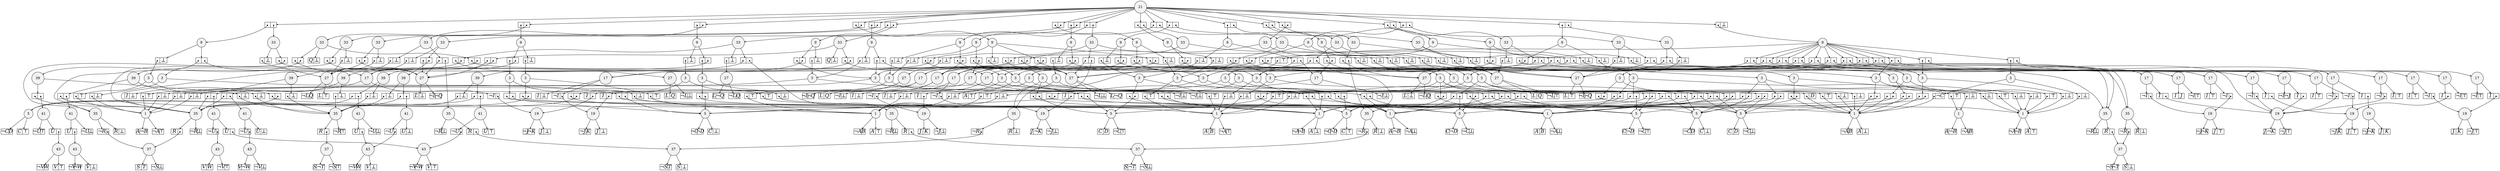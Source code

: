 
digraph sdd {

overlap=false

{rank=same; n227 n230 n325 n456 n322 n453 }
{rank=same; n228 n231 n326 n488 n484 n454 n323 }
{rank=same; n769 n768 n765 n763 n755 n754 n751 }
{rank=same; n58 n76 n70 n83 n530 }
{rank=same; n147 n77 n108 n84 n59 n750 n71 n176 n124 }
{rank=same; n785 n781 n777 n773 n770 n766 n764 n761 n756 n752 n748 n575 n561 n542 n432 n388 n358 n294 }
{rank=same; n292 n508 n266 n268 n291 n574 n293 n267 n541 }
{rank=same; n825 }
{rank=same; n209 n248 n247 n210 n315 n249 n392 n373 n211 }
{rank=same; n213 n375 n276 n417 n494 n448 n317 n251 n817 n816 n565 n563 n496 n450 n377 n298 n278 n253 n215 }
{rank=same; n784 n400 n776 n305 n238 n633 n626 n760 n464 n333 n620 n265 n796 n507 n431 n387 n357 n290 n824 }
{rank=same; n49 n61 n93 n99 n64 n88 n121 n131 }
{rank=same; n146 n149 n137 n140 n107 n110 n96 n100 n54 n62 n115 n116 n163 n164 n196 n197 n189 n169 n202 n619 n66 n89 n795 n446 n175 n185 n421 n422 n123 n132 n596 n155 n243 n205 }
{rank=same; n105 n145 n104 n106 n52 n95 n51 n53 n152 }

n227 [label= "43",style=filled,fillcolor=gray95,shape=circle,height=.25,width=.25]; 
n227e0
      [label= "<L>&not;V|<R>&not;W",
      shape=record,
      fontsize=20,
      fontname="Times-Italic",
      fillcolor=white,
      style=filled,
      fixedsize=true,
      height=.30, 
      width=.65];

n227->n227e0 [arrowsize=.50];
n227e1
      [label= "<L>V|<R>&#8869;",
      shape=record,
      fontsize=20,
      fontname="Times-Italic",
      fillcolor=white,
      style=filled,
      fixedsize=true,
      height=.30, 
      width=.65];

n227->n227e1 [arrowsize=.50];
n230 [label= "43",style=filled,fillcolor=gray95,shape=circle,height=.25,width=.25]; 
n230e0
      [label= "<L>&not;V|<R>W",
      shape=record,
      fontsize=20,
      fontname="Times-Italic",
      fillcolor=white,
      style=filled,
      fixedsize=true,
      height=.30, 
      width=.65];

n230->n230e0 [arrowsize=.50];
n230e1
      [label= "<L>V|<R>&#8868;",
      shape=record,
      fontsize=20,
      fontname="Times-Italic",
      fillcolor=white,
      style=filled,
      fixedsize=true,
      height=.30, 
      width=.65];

n230->n230e1 [arrowsize=.50];
n325 [label= "43",style=filled,fillcolor=gray95,shape=circle,height=.25,width=.25]; 
n325e0
      [label= "<L>&not;V|<R>&not;W",
      shape=record,
      fontsize=20,
      fontname="Times-Italic",
      fillcolor=white,
      style=filled,
      fixedsize=true,
      height=.30, 
      width=.65];

n325->n325e0 [arrowsize=.50];
n325e1
      [label= "<L>V|<R>&#8868;",
      shape=record,
      fontsize=20,
      fontname="Times-Italic",
      fillcolor=white,
      style=filled,
      fixedsize=true,
      height=.30, 
      width=.65];

n325->n325e1 [arrowsize=.50];
n456 [label= "43",style=filled,fillcolor=gray95,shape=circle,height=.25,width=.25]; 
n456e0
      [label= "<L>V|<R>W",
      shape=record,
      fontsize=20,
      fontname="Times-Italic",
      fillcolor=white,
      style=filled,
      fixedsize=true,
      height=.30, 
      width=.65];

n456->n456e0 [arrowsize=.50];
n456e1
      [label= "<L>&not;V|<R>&#8868;",
      shape=record,
      fontsize=20,
      fontname="Times-Italic",
      fillcolor=white,
      style=filled,
      fixedsize=true,
      height=.30, 
      width=.65];

n456->n456e1 [arrowsize=.50];
n322 [label= "43",style=filled,fillcolor=gray95,shape=circle,height=.25,width=.25]; 
n322e0
      [label= "<L>&not;V|<R>W",
      shape=record,
      fontsize=20,
      fontname="Times-Italic",
      fillcolor=white,
      style=filled,
      fixedsize=true,
      height=.30, 
      width=.65];

n322->n322e0 [arrowsize=.50];
n322e1
      [label= "<L>V|<R>&#8869;",
      shape=record,
      fontsize=20,
      fontname="Times-Italic",
      fillcolor=white,
      style=filled,
      fixedsize=true,
      height=.30, 
      width=.65];

n322->n322e1 [arrowsize=.50];
n453 [label= "43",style=filled,fillcolor=gray95,shape=circle,height=.25,width=.25]; 
n453e0
      [label= "<L>V|<R>&not;W",
      shape=record,
      fontsize=20,
      fontname="Times-Italic",
      fillcolor=white,
      style=filled,
      fixedsize=true,
      height=.30, 
      width=.65];

n453->n453e0 [arrowsize=.50];
n453e1
      [label= "<L>&not;V|<R>&#8869;",
      shape=record,
      fontsize=20,
      fontname="Times-Italic",
      fillcolor=white,
      style=filled,
      fixedsize=true,
      height=.30, 
      width=.65];

n453->n453e1 [arrowsize=.50];
n228 [label= "41",style=filled,fillcolor=gray95,shape=circle,height=.25,width=.25]; 
n228e0
      [label= "<L>U|<R>",
      shape=record,
      fontsize=20,
      fontname="Times-Italic",
      fillcolor=white,
      style=filled,
      fixedsize=true,
      height=.30, 
      width=.65];

n228->n228e0 [arrowsize=.50];
n228e0:R:c->n227 [arrowsize=.50,tailclip=false,arrowtail=dot,dir=both];
n228e1
      [label= "<L>&not;U|<R>&#8869;",
      shape=record,
      fontsize=20,
      fontname="Times-Italic",
      fillcolor=white,
      style=filled,
      fixedsize=true,
      height=.30, 
      width=.65];

n228->n228e1 [arrowsize=.50];
n231 [label= "41",style=filled,fillcolor=gray95,shape=circle,height=.25,width=.25]; 
n231e0
      [label= "<L>U|<R>",
      shape=record,
      fontsize=20,
      fontname="Times-Italic",
      fillcolor=white,
      style=filled,
      fixedsize=true,
      height=.30, 
      width=.65];

n231->n231e0 [arrowsize=.50];
n231e0:R:c->n230 [arrowsize=.50,tailclip=false,arrowtail=dot,dir=both];
n231e1
      [label= "<L>&not;U|<R>&#8868;",
      shape=record,
      fontsize=20,
      fontname="Times-Italic",
      fillcolor=white,
      style=filled,
      fixedsize=true,
      height=.30, 
      width=.65];

n231->n231e1 [arrowsize=.50];
n326 [label= "41",style=filled,fillcolor=gray95,shape=circle,height=.25,width=.25]; 
n326e0
      [label= "<L>&not;U|<R>",
      shape=record,
      fontsize=20,
      fontname="Times-Italic",
      fillcolor=white,
      style=filled,
      fixedsize=true,
      height=.30, 
      width=.65];

n326->n326e0 [arrowsize=.50];
n326e0:R:c->n325 [arrowsize=.50,tailclip=false,arrowtail=dot,dir=both];
n326e1
      [label= "<L>U|<R>&#8868;",
      shape=record,
      fontsize=20,
      fontname="Times-Italic",
      fillcolor=white,
      style=filled,
      fixedsize=true,
      height=.30, 
      width=.65];

n326->n326e1 [arrowsize=.50];
n488 [label= "41",style=filled,fillcolor=gray95,shape=circle,height=.25,width=.25]; 
n488e0
      [label= "<L>&not;U|<R>",
      shape=record,
      fontsize=20,
      fontname="Times-Italic",
      fillcolor=white,
      style=filled,
      fixedsize=true,
      height=.30, 
      width=.65];

n488->n488e0 [arrowsize=.50];
n488e0:R:c->n456 [arrowsize=.50,tailclip=false,arrowtail=dot,dir=both];
n488e1
      [label= "<L>U|<R>",
      shape=record,
      fontsize=20,
      fontname="Times-Italic",
      fillcolor=white,
      style=filled,
      fixedsize=true,
      height=.30, 
      width=.65];

n488->n488e1 [arrowsize=.50];
n488e1:R:c->n325 [arrowsize=.50,tailclip=false,arrowtail=dot,dir=both];
n484 [label= "41",style=filled,fillcolor=gray95,shape=circle,height=.25,width=.25]; 
n484e0
      [label= "<L>U|<R>",
      shape=record,
      fontsize=20,
      fontname="Times-Italic",
      fillcolor=white,
      style=filled,
      fixedsize=true,
      height=.30, 
      width=.65];

n484->n484e0 [arrowsize=.50];
n484e0:R:c->n322 [arrowsize=.50,tailclip=false,arrowtail=dot,dir=both];
n484e1
      [label= "<L>&not;U|<R>&#8869;",
      shape=record,
      fontsize=20,
      fontname="Times-Italic",
      fillcolor=white,
      style=filled,
      fixedsize=true,
      height=.30, 
      width=.65];

n484->n484e1 [arrowsize=.50];
n454 [label= "41",style=filled,fillcolor=gray95,shape=circle,height=.25,width=.25]; 
n454e0
      [label= "<L>&not;U|<R>",
      shape=record,
      fontsize=20,
      fontname="Times-Italic",
      fillcolor=white,
      style=filled,
      fixedsize=true,
      height=.30, 
      width=.65];

n454->n454e0 [arrowsize=.50];
n454e0:R:c->n453 [arrowsize=.50,tailclip=false,arrowtail=dot,dir=both];
n454e1
      [label= "<L>U|<R>&#8869;",
      shape=record,
      fontsize=20,
      fontname="Times-Italic",
      fillcolor=white,
      style=filled,
      fixedsize=true,
      height=.30, 
      width=.65];

n454->n454e1 [arrowsize=.50];
n323 [label= "41",style=filled,fillcolor=gray95,shape=circle,height=.25,width=.25]; 
n323e0
      [label= "<L>&not;U|<R>",
      shape=record,
      fontsize=20,
      fontname="Times-Italic",
      fillcolor=white,
      style=filled,
      fixedsize=true,
      height=.30, 
      width=.65];

n323->n323e0 [arrowsize=.50];
n323e0:R:c->n322 [arrowsize=.50,tailclip=false,arrowtail=dot,dir=both];
n323e1
      [label= "<L>U|<R>&#8869;",
      shape=record,
      fontsize=20,
      fontname="Times-Italic",
      fillcolor=white,
      style=filled,
      fixedsize=true,
      height=.30, 
      width=.65];

n323->n323e1 [arrowsize=.50];
n769 [label= "39",style=filled,fillcolor=gray95,shape=circle,height=.25,width=.25]; 
n769e0
      [label= "<L>|<R>",
      shape=record,
      fontsize=20,
      fontname="Times-Italic",
      fillcolor=white,
      style=filled,
      fixedsize=true,
      height=.30, 
      width=.65];

n769->n769e0 [arrowsize=.50];
n769e0:L:c->n59 [arrowsize=.50,tailclip=false,arrowtail=dot,dir=both];
n769e0:R:c->n228 [arrowsize=.50,tailclip=false,arrowtail=dot,dir=both];
n769e1
      [label= "<L>|<R>&#8869;",
      shape=record,
      fontsize=20,
      fontname="Times-Italic",
      fillcolor=white,
      style=filled,
      fixedsize=true,
      height=.30, 
      width=.65];

n769->n769e1 [arrowsize=.50];
n769e1:L:c->n750 [arrowsize=.50,tailclip=false,arrowtail=dot,dir=both];
n768 [label= "39",style=filled,fillcolor=gray95,shape=circle,height=.25,width=.25]; 
n768e0
      [label= "<L>|<R>",
      shape=record,
      fontsize=20,
      fontname="Times-Italic",
      fillcolor=white,
      style=filled,
      fixedsize=true,
      height=.30, 
      width=.65];

n768->n768e0 [arrowsize=.50];
n768e0:L:c->n59 [arrowsize=.50,tailclip=false,arrowtail=dot,dir=both];
n768e0:R:c->n231 [arrowsize=.50,tailclip=false,arrowtail=dot,dir=both];
n768e1
      [label= "<L>|<R>&#8869;",
      shape=record,
      fontsize=20,
      fontname="Times-Italic",
      fillcolor=white,
      style=filled,
      fixedsize=true,
      height=.30, 
      width=.65];

n768->n768e1 [arrowsize=.50];
n768e1:L:c->n750 [arrowsize=.50,tailclip=false,arrowtail=dot,dir=both];
n765 [label= "39",style=filled,fillcolor=gray95,shape=circle,height=.25,width=.25]; 
n765e0
      [label= "<L>|<R>",
      shape=record,
      fontsize=20,
      fontname="Times-Italic",
      fillcolor=white,
      style=filled,
      fixedsize=true,
      height=.30, 
      width=.65];

n765->n765e0 [arrowsize=.50];
n765e0:L:c->n59 [arrowsize=.50,tailclip=false,arrowtail=dot,dir=both];
n765e0:R:c->n326 [arrowsize=.50,tailclip=false,arrowtail=dot,dir=both];
n765e1
      [label= "<L>|<R>&#8869;",
      shape=record,
      fontsize=20,
      fontname="Times-Italic",
      fillcolor=white,
      style=filled,
      fixedsize=true,
      height=.30, 
      width=.65];

n765->n765e1 [arrowsize=.50];
n765e1:L:c->n750 [arrowsize=.50,tailclip=false,arrowtail=dot,dir=both];
n763 [label= "39",style=filled,fillcolor=gray95,shape=circle,height=.25,width=.25]; 
n763e0
      [label= "<L>|<R>",
      shape=record,
      fontsize=20,
      fontname="Times-Italic",
      fillcolor=white,
      style=filled,
      fixedsize=true,
      height=.30, 
      width=.65];

n763->n763e0 [arrowsize=.50];
n763e0:L:c->n59 [arrowsize=.50,tailclip=false,arrowtail=dot,dir=both];
n763e0:R:c->n488 [arrowsize=.50,tailclip=false,arrowtail=dot,dir=both];
n763e1
      [label= "<L>|<R>&#8869;",
      shape=record,
      fontsize=20,
      fontname="Times-Italic",
      fillcolor=white,
      style=filled,
      fixedsize=true,
      height=.30, 
      width=.65];

n763->n763e1 [arrowsize=.50];
n763e1:L:c->n750 [arrowsize=.50,tailclip=false,arrowtail=dot,dir=both];
n755 [label= "39",style=filled,fillcolor=gray95,shape=circle,height=.25,width=.25]; 
n755e0
      [label= "<L>|<R>",
      shape=record,
      fontsize=20,
      fontname="Times-Italic",
      fillcolor=white,
      style=filled,
      fixedsize=true,
      height=.30, 
      width=.65];

n755->n755e0 [arrowsize=.50];
n755e0:L:c->n59 [arrowsize=.50,tailclip=false,arrowtail=dot,dir=both];
n755e0:R:c->n484 [arrowsize=.50,tailclip=false,arrowtail=dot,dir=both];
n755e1
      [label= "<L>|<R>&#8869;",
      shape=record,
      fontsize=20,
      fontname="Times-Italic",
      fillcolor=white,
      style=filled,
      fixedsize=true,
      height=.30, 
      width=.65];

n755->n755e1 [arrowsize=.50];
n755e1:L:c->n750 [arrowsize=.50,tailclip=false,arrowtail=dot,dir=both];
n754 [label= "39",style=filled,fillcolor=gray95,shape=circle,height=.25,width=.25]; 
n754e0
      [label= "<L>|<R>",
      shape=record,
      fontsize=20,
      fontname="Times-Italic",
      fillcolor=white,
      style=filled,
      fixedsize=true,
      height=.30, 
      width=.65];

n754->n754e0 [arrowsize=.50];
n754e0:L:c->n59 [arrowsize=.50,tailclip=false,arrowtail=dot,dir=both];
n754e0:R:c->n454 [arrowsize=.50,tailclip=false,arrowtail=dot,dir=both];
n754e1
      [label= "<L>|<R>&#8869;",
      shape=record,
      fontsize=20,
      fontname="Times-Italic",
      fillcolor=white,
      style=filled,
      fixedsize=true,
      height=.30, 
      width=.65];

n754->n754e1 [arrowsize=.50];
n754e1:L:c->n750 [arrowsize=.50,tailclip=false,arrowtail=dot,dir=both];
n751 [label= "39",style=filled,fillcolor=gray95,shape=circle,height=.25,width=.25]; 
n751e0
      [label= "<L>|<R>",
      shape=record,
      fontsize=20,
      fontname="Times-Italic",
      fillcolor=white,
      style=filled,
      fixedsize=true,
      height=.30, 
      width=.65];

n751->n751e0 [arrowsize=.50];
n751e0:L:c->n59 [arrowsize=.50,tailclip=false,arrowtail=dot,dir=both];
n751e0:R:c->n323 [arrowsize=.50,tailclip=false,arrowtail=dot,dir=both];
n751e1
      [label= "<L>|<R>&#8869;",
      shape=record,
      fontsize=20,
      fontname="Times-Italic",
      fillcolor=white,
      style=filled,
      fixedsize=true,
      height=.30, 
      width=.65];

n751->n751e1 [arrowsize=.50];
n751e1:L:c->n750 [arrowsize=.50,tailclip=false,arrowtail=dot,dir=both];
n58 [label= "37",style=filled,fillcolor=gray95,shape=circle,height=.25,width=.25]; 
n58e0
      [label= "<L>S|<R>T",
      shape=record,
      fontsize=20,
      fontname="Times-Italic",
      fillcolor=white,
      style=filled,
      fixedsize=true,
      height=.30, 
      width=.65];

n58->n58e0 [arrowsize=.50];
n58e1
      [label= "<L>&not;S|<R>&#8869;",
      shape=record,
      fontsize=20,
      fontname="Times-Italic",
      fillcolor=white,
      style=filled,
      fixedsize=true,
      height=.30, 
      width=.65];

n58->n58e1 [arrowsize=.50];
n76 [label= "37",style=filled,fillcolor=gray95,shape=circle,height=.25,width=.25]; 
n76e0
      [label= "<L>S|<R>&not;T",
      shape=record,
      fontsize=20,
      fontname="Times-Italic",
      fillcolor=white,
      style=filled,
      fixedsize=true,
      height=.30, 
      width=.65];

n76->n76e0 [arrowsize=.50];
n76e1
      [label= "<L>&not;S|<R>&#8869;",
      shape=record,
      fontsize=20,
      fontname="Times-Italic",
      fillcolor=white,
      style=filled,
      fixedsize=true,
      height=.30, 
      width=.65];

n76->n76e1 [arrowsize=.50];
n70 [label= "37",style=filled,fillcolor=gray95,shape=circle,height=.25,width=.25]; 
n70e0
      [label= "<L>&not;S|<R>T",
      shape=record,
      fontsize=20,
      fontname="Times-Italic",
      fillcolor=white,
      style=filled,
      fixedsize=true,
      height=.30, 
      width=.65];

n70->n70e0 [arrowsize=.50];
n70e1
      [label= "<L>S|<R>&#8869;",
      shape=record,
      fontsize=20,
      fontname="Times-Italic",
      fillcolor=white,
      style=filled,
      fixedsize=true,
      height=.30, 
      width=.65];

n70->n70e1 [arrowsize=.50];
n83 [label= "37",style=filled,fillcolor=gray95,shape=circle,height=.25,width=.25]; 
n83e0
      [label= "<L>&not;S|<R>&not;T",
      shape=record,
      fontsize=20,
      fontname="Times-Italic",
      fillcolor=white,
      style=filled,
      fixedsize=true,
      height=.30, 
      width=.65];

n83->n83e0 [arrowsize=.50];
n83e1
      [label= "<L>S|<R>&#8869;",
      shape=record,
      fontsize=20,
      fontname="Times-Italic",
      fillcolor=white,
      style=filled,
      fixedsize=true,
      height=.30, 
      width=.65];

n83->n83e1 [arrowsize=.50];
n530 [label= "37",style=filled,fillcolor=gray95,shape=circle,height=.25,width=.25]; 
n530e0
      [label= "<L>S|<R>&not;T",
      shape=record,
      fontsize=20,
      fontname="Times-Italic",
      fillcolor=white,
      style=filled,
      fixedsize=true,
      height=.30, 
      width=.65];

n530->n530e0 [arrowsize=.50];
n530e1
      [label= "<L>&not;S|<R>&#8868;",
      shape=record,
      fontsize=20,
      fontname="Times-Italic",
      fillcolor=white,
      style=filled,
      fixedsize=true,
      height=.30, 
      width=.65];

n530->n530e1 [arrowsize=.50];
n147 [label= "35",style=filled,fillcolor=gray95,shape=circle,height=.25,width=.25]; 
n147e0
      [label= "<L>&not;R|<R>",
      shape=record,
      fontsize=20,
      fontname="Times-Italic",
      fillcolor=white,
      style=filled,
      fixedsize=true,
      height=.30, 
      width=.65];

n147->n147e0 [arrowsize=.50];
n147e0:R:c->n58 [arrowsize=.50,tailclip=false,arrowtail=dot,dir=both];
n147e1
      [label= "<L>R|<R>&#8869;",
      shape=record,
      fontsize=20,
      fontname="Times-Italic",
      fillcolor=white,
      style=filled,
      fixedsize=true,
      height=.30, 
      width=.65];

n147->n147e1 [arrowsize=.50];
n77 [label= "35",style=filled,fillcolor=gray95,shape=circle,height=.25,width=.25]; 
n77e0
      [label= "<L>&not;R|<R>",
      shape=record,
      fontsize=20,
      fontname="Times-Italic",
      fillcolor=white,
      style=filled,
      fixedsize=true,
      height=.30, 
      width=.65];

n77->n77e0 [arrowsize=.50];
n77e0:R:c->n76 [arrowsize=.50,tailclip=false,arrowtail=dot,dir=both];
n77e1
      [label= "<L>R|<R>&#8869;",
      shape=record,
      fontsize=20,
      fontname="Times-Italic",
      fillcolor=white,
      style=filled,
      fixedsize=true,
      height=.30, 
      width=.65];

n77->n77e1 [arrowsize=.50];
n108 [label= "35",style=filled,fillcolor=gray95,shape=circle,height=.25,width=.25]; 
n108e0
      [label= "<L>R|<R>",
      shape=record,
      fontsize=20,
      fontname="Times-Italic",
      fillcolor=white,
      style=filled,
      fixedsize=true,
      height=.30, 
      width=.65];

n108->n108e0 [arrowsize=.50];
n108e0:R:c->n70 [arrowsize=.50,tailclip=false,arrowtail=dot,dir=both];
n108e1
      [label= "<L>&not;R|<R>&#8869;",
      shape=record,
      fontsize=20,
      fontname="Times-Italic",
      fillcolor=white,
      style=filled,
      fixedsize=true,
      height=.30, 
      width=.65];

n108->n108e1 [arrowsize=.50];
n84 [label= "35",style=filled,fillcolor=gray95,shape=circle,height=.25,width=.25]; 
n84e0
      [label= "<L>R|<R>",
      shape=record,
      fontsize=20,
      fontname="Times-Italic",
      fillcolor=white,
      style=filled,
      fixedsize=true,
      height=.30, 
      width=.65];

n84->n84e0 [arrowsize=.50];
n84e0:R:c->n83 [arrowsize=.50,tailclip=false,arrowtail=dot,dir=both];
n84e1
      [label= "<L>&not;R|<R>&#8869;",
      shape=record,
      fontsize=20,
      fontname="Times-Italic",
      fillcolor=white,
      style=filled,
      fixedsize=true,
      height=.30, 
      width=.65];

n84->n84e1 [arrowsize=.50];
n59 [label= "35",style=filled,fillcolor=gray95,shape=circle,height=.25,width=.25]; 
n59e0
      [label= "<L>R|<R>",
      shape=record,
      fontsize=20,
      fontname="Times-Italic",
      fillcolor=white,
      style=filled,
      fixedsize=true,
      height=.30, 
      width=.65];

n59->n59e0 [arrowsize=.50];
n59e0:R:c->n58 [arrowsize=.50,tailclip=false,arrowtail=dot,dir=both];
n59e1
      [label= "<L>&not;R|<R>&#8869;",
      shape=record,
      fontsize=20,
      fontname="Times-Italic",
      fillcolor=white,
      style=filled,
      fixedsize=true,
      height=.30, 
      width=.65];

n59->n59e1 [arrowsize=.50];
n750 [label= "35",style=filled,fillcolor=gray95,shape=circle,height=.25,width=.25]; 
n750e0
      [label= "<L>R|<R>",
      shape=record,
      fontsize=20,
      fontname="Times-Italic",
      fillcolor=white,
      style=filled,
      fixedsize=true,
      height=.30, 
      width=.65];

n750->n750e0 [arrowsize=.50];
n750e0:R:c->n530 [arrowsize=.50,tailclip=false,arrowtail=dot,dir=both];
n750e1
      [label= "<L>&not;R|<R>&#8868;",
      shape=record,
      fontsize=20,
      fontname="Times-Italic",
      fillcolor=white,
      style=filled,
      fixedsize=true,
      height=.30, 
      width=.65];

n750->n750e1 [arrowsize=.50];
n71 [label= "35",style=filled,fillcolor=gray95,shape=circle,height=.25,width=.25]; 
n71e0
      [label= "<L>&not;R|<R>",
      shape=record,
      fontsize=20,
      fontname="Times-Italic",
      fillcolor=white,
      style=filled,
      fixedsize=true,
      height=.30, 
      width=.65];

n71->n71e0 [arrowsize=.50];
n71e0:R:c->n70 [arrowsize=.50,tailclip=false,arrowtail=dot,dir=both];
n71e1
      [label= "<L>R|<R>&#8869;",
      shape=record,
      fontsize=20,
      fontname="Times-Italic",
      fillcolor=white,
      style=filled,
      fixedsize=true,
      height=.30, 
      width=.65];

n71->n71e1 [arrowsize=.50];
n176 [label= "35",style=filled,fillcolor=gray95,shape=circle,height=.25,width=.25]; 
n176e0
      [label= "<L>R|<R>",
      shape=record,
      fontsize=20,
      fontname="Times-Italic",
      fillcolor=white,
      style=filled,
      fixedsize=true,
      height=.30, 
      width=.65];

n176->n176e0 [arrowsize=.50];
n176e0:R:c->n76 [arrowsize=.50,tailclip=false,arrowtail=dot,dir=both];
n176e1
      [label= "<L>&not;R|<R>&#8869;",
      shape=record,
      fontsize=20,
      fontname="Times-Italic",
      fillcolor=white,
      style=filled,
      fixedsize=true,
      height=.30, 
      width=.65];

n176->n176e1 [arrowsize=.50];
n124 [label= "35",style=filled,fillcolor=gray95,shape=circle,height=.25,width=.25]; 
n124e0
      [label= "<L>&not;R|<R>",
      shape=record,
      fontsize=20,
      fontname="Times-Italic",
      fillcolor=white,
      style=filled,
      fixedsize=true,
      height=.30, 
      width=.65];

n124->n124e0 [arrowsize=.50];
n124e0:R:c->n83 [arrowsize=.50,tailclip=false,arrowtail=dot,dir=both];
n124e1
      [label= "<L>R|<R>&#8869;",
      shape=record,
      fontsize=20,
      fontname="Times-Italic",
      fillcolor=white,
      style=filled,
      fixedsize=true,
      height=.30, 
      width=.65];

n124->n124e1 [arrowsize=.50];
n785 [label= "33",style=filled,fillcolor=gray95,shape=circle,height=.25,width=.25]; 
n785e0
      [label= "<L>|<R>",
      shape=record,
      fontsize=20,
      fontname="Times-Italic",
      fillcolor=white,
      style=filled,
      fixedsize=true,
      height=.30, 
      width=.65];

n785->n785e0 [arrowsize=.50];
n785e0:L:c->n292 [arrowsize=.50,tailclip=false,arrowtail=dot,dir=both];
n785e0:R:c->n147 [arrowsize=.50,tailclip=false,arrowtail=dot,dir=both];
n785e1
      [label= "<L>|<R>&#8869;",
      shape=record,
      fontsize=20,
      fontname="Times-Italic",
      fillcolor=white,
      style=filled,
      fixedsize=true,
      height=.30, 
      width=.65];

n785->n785e1 [arrowsize=.50];
n785e1:L:c->n508 [arrowsize=.50,tailclip=false,arrowtail=dot,dir=both];
n781 [label= "33",style=filled,fillcolor=gray95,shape=circle,height=.25,width=.25]; 
n781e0
      [label= "<L>|<R>",
      shape=record,
      fontsize=20,
      fontname="Times-Italic",
      fillcolor=white,
      style=filled,
      fixedsize=true,
      height=.30, 
      width=.65];

n781->n781e0 [arrowsize=.50];
n781e0:L:c->n266 [arrowsize=.50,tailclip=false,arrowtail=dot,dir=both];
n781e0:R:c->n77 [arrowsize=.50,tailclip=false,arrowtail=dot,dir=both];
n781e1
      [label= "<L>|<R>&#8869;",
      shape=record,
      fontsize=20,
      fontname="Times-Italic",
      fillcolor=white,
      style=filled,
      fixedsize=true,
      height=.30, 
      width=.65];

n781->n781e1 [arrowsize=.50];
n781e1:L:c->n268 [arrowsize=.50,tailclip=false,arrowtail=dot,dir=both];
n777 [label= "33",style=filled,fillcolor=gray95,shape=circle,height=.25,width=.25]; 
n777e0
      [label= "<L>|<R>",
      shape=record,
      fontsize=20,
      fontname="Times-Italic",
      fillcolor=white,
      style=filled,
      fixedsize=true,
      height=.30, 
      width=.65];

n777->n777e0 [arrowsize=.50];
n777e0:L:c->n292 [arrowsize=.50,tailclip=false,arrowtail=dot,dir=both];
n777e0:R:c->n108 [arrowsize=.50,tailclip=false,arrowtail=dot,dir=both];
n777e1
      [label= "<L>|<R>&#8869;",
      shape=record,
      fontsize=20,
      fontname="Times-Italic",
      fillcolor=white,
      style=filled,
      fixedsize=true,
      height=.30, 
      width=.65];

n777->n777e1 [arrowsize=.50];
n777e1:L:c->n508 [arrowsize=.50,tailclip=false,arrowtail=dot,dir=both];
n773 [label= "33",style=filled,fillcolor=gray95,shape=circle,height=.25,width=.25]; 
n773e0
      [label= "<L>|<R>",
      shape=record,
      fontsize=20,
      fontname="Times-Italic",
      fillcolor=white,
      style=filled,
      fixedsize=true,
      height=.30, 
      width=.65];

n773->n773e0 [arrowsize=.50];
n773e0:L:c->n266 [arrowsize=.50,tailclip=false,arrowtail=dot,dir=both];
n773e0:R:c->n84 [arrowsize=.50,tailclip=false,arrowtail=dot,dir=both];
n773e1
      [label= "<L>|<R>&#8869;",
      shape=record,
      fontsize=20,
      fontname="Times-Italic",
      fillcolor=white,
      style=filled,
      fixedsize=true,
      height=.30, 
      width=.65];

n773->n773e1 [arrowsize=.50];
n773e1:L:c->n268 [arrowsize=.50,tailclip=false,arrowtail=dot,dir=both];
n770 [label= "33",style=filled,fillcolor=gray95,shape=circle,height=.25,width=.25]; 
n770e0
      [label= "<L>|<R>",
      shape=record,
      fontsize=20,
      fontname="Times-Italic",
      fillcolor=white,
      style=filled,
      fixedsize=true,
      height=.30, 
      width=.65];

n770->n770e0 [arrowsize=.50];
n770e0:L:c->n266 [arrowsize=.50,tailclip=false,arrowtail=dot,dir=both];
n770e0:R:c->n769 [arrowsize=.50,tailclip=false,arrowtail=dot,dir=both];
n770e1
      [label= "<L>|<R>",
      shape=record,
      fontsize=20,
      fontname="Times-Italic",
      fillcolor=white,
      style=filled,
      fixedsize=true,
      height=.30, 
      width=.65];

n770->n770e1 [arrowsize=.50];
n770e1:L:c->n292 [arrowsize=.50,tailclip=false,arrowtail=dot,dir=both];
n770e1:R:c->n768 [arrowsize=.50,tailclip=false,arrowtail=dot,dir=both];
n770e2
      [label= "<L>Q|<R>&#8869;",
      shape=record,
      fontsize=20,
      fontname="Times-Italic",
      fillcolor=white,
      style=filled,
      fixedsize=true,
      height=.30, 
      width=.65];

n770->n770e2 [arrowsize=.50];
n766 [label= "33",style=filled,fillcolor=gray95,shape=circle,height=.25,width=.25]; 
n766e0
      [label= "<L>|<R>",
      shape=record,
      fontsize=20,
      fontname="Times-Italic",
      fillcolor=white,
      style=filled,
      fixedsize=true,
      height=.30, 
      width=.65];

n766->n766e0 [arrowsize=.50];
n766e0:L:c->n266 [arrowsize=.50,tailclip=false,arrowtail=dot,dir=both];
n766e0:R:c->n765 [arrowsize=.50,tailclip=false,arrowtail=dot,dir=both];
n766e1
      [label= "<L>|<R>&#8869;",
      shape=record,
      fontsize=20,
      fontname="Times-Italic",
      fillcolor=white,
      style=filled,
      fixedsize=true,
      height=.30, 
      width=.65];

n766->n766e1 [arrowsize=.50];
n766e1:L:c->n268 [arrowsize=.50,tailclip=false,arrowtail=dot,dir=both];
n764 [label= "33",style=filled,fillcolor=gray95,shape=circle,height=.25,width=.25]; 
n764e0
      [label= "<L>|<R>",
      shape=record,
      fontsize=20,
      fontname="Times-Italic",
      fillcolor=white,
      style=filled,
      fixedsize=true,
      height=.30, 
      width=.65];

n764->n764e0 [arrowsize=.50];
n764e0:L:c->n292 [arrowsize=.50,tailclip=false,arrowtail=dot,dir=both];
n764e0:R:c->n763 [arrowsize=.50,tailclip=false,arrowtail=dot,dir=both];
n764e1
      [label= "<L>|<R>&#8869;",
      shape=record,
      fontsize=20,
      fontname="Times-Italic",
      fillcolor=white,
      style=filled,
      fixedsize=true,
      height=.30, 
      width=.65];

n764->n764e1 [arrowsize=.50];
n764e1:L:c->n508 [arrowsize=.50,tailclip=false,arrowtail=dot,dir=both];
n761 [label= "33",style=filled,fillcolor=gray95,shape=circle,height=.25,width=.25]; 
n761e0
      [label= "<L>|<R>",
      shape=record,
      fontsize=20,
      fontname="Times-Italic",
      fillcolor=white,
      style=filled,
      fixedsize=true,
      height=.30, 
      width=.65];

n761->n761e0 [arrowsize=.50];
n761e0:L:c->n266 [arrowsize=.50,tailclip=false,arrowtail=dot,dir=both];
n761e0:R:c->n59 [arrowsize=.50,tailclip=false,arrowtail=dot,dir=both];
n761e1
      [label= "<L>|<R>&#8869;",
      shape=record,
      fontsize=20,
      fontname="Times-Italic",
      fillcolor=white,
      style=filled,
      fixedsize=true,
      height=.30, 
      width=.65];

n761->n761e1 [arrowsize=.50];
n761e1:L:c->n268 [arrowsize=.50,tailclip=false,arrowtail=dot,dir=both];
n756 [label= "33",style=filled,fillcolor=gray95,shape=circle,height=.25,width=.25]; 
n756e0
      [label= "<L>|<R>",
      shape=record,
      fontsize=20,
      fontname="Times-Italic",
      fillcolor=white,
      style=filled,
      fixedsize=true,
      height=.30, 
      width=.65];

n756->n756e0 [arrowsize=.50];
n756e0:L:c->n266 [arrowsize=.50,tailclip=false,arrowtail=dot,dir=both];
n756e0:R:c->n755 [arrowsize=.50,tailclip=false,arrowtail=dot,dir=both];
n756e1
      [label= "<L>|<R>",
      shape=record,
      fontsize=20,
      fontname="Times-Italic",
      fillcolor=white,
      style=filled,
      fixedsize=true,
      height=.30, 
      width=.65];

n756->n756e1 [arrowsize=.50];
n756e1:L:c->n292 [arrowsize=.50,tailclip=false,arrowtail=dot,dir=both];
n756e1:R:c->n754 [arrowsize=.50,tailclip=false,arrowtail=dot,dir=both];
n756e2
      [label= "<L>Q|<R>&#8869;",
      shape=record,
      fontsize=20,
      fontname="Times-Italic",
      fillcolor=white,
      style=filled,
      fixedsize=true,
      height=.30, 
      width=.65];

n756->n756e2 [arrowsize=.50];
n752 [label= "33",style=filled,fillcolor=gray95,shape=circle,height=.25,width=.25]; 
n752e0
      [label= "<L>|<R>",
      shape=record,
      fontsize=20,
      fontname="Times-Italic",
      fillcolor=white,
      style=filled,
      fixedsize=true,
      height=.30, 
      width=.65];

n752->n752e0 [arrowsize=.50];
n752e0:L:c->n292 [arrowsize=.50,tailclip=false,arrowtail=dot,dir=both];
n752e0:R:c->n751 [arrowsize=.50,tailclip=false,arrowtail=dot,dir=both];
n752e1
      [label= "<L>|<R>&#8869;",
      shape=record,
      fontsize=20,
      fontname="Times-Italic",
      fillcolor=white,
      style=filled,
      fixedsize=true,
      height=.30, 
      width=.65];

n752->n752e1 [arrowsize=.50];
n752e1:L:c->n508 [arrowsize=.50,tailclip=false,arrowtail=dot,dir=both];
n748 [label= "33",style=filled,fillcolor=gray95,shape=circle,height=.25,width=.25]; 
n748e0
      [label= "<L>|<R>",
      shape=record,
      fontsize=20,
      fontname="Times-Italic",
      fillcolor=white,
      style=filled,
      fixedsize=true,
      height=.30, 
      width=.65];

n748->n748e0 [arrowsize=.50];
n748e0:L:c->n292 [arrowsize=.50,tailclip=false,arrowtail=dot,dir=both];
n748e0:R:c->n59 [arrowsize=.50,tailclip=false,arrowtail=dot,dir=both];
n748e1
      [label= "<L>|<R>&#8869;",
      shape=record,
      fontsize=20,
      fontname="Times-Italic",
      fillcolor=white,
      style=filled,
      fixedsize=true,
      height=.30, 
      width=.65];

n748->n748e1 [arrowsize=.50];
n748e1:L:c->n508 [arrowsize=.50,tailclip=false,arrowtail=dot,dir=both];
n575 [label= "33",style=filled,fillcolor=gray95,shape=circle,height=.25,width=.25]; 
n575e0
      [label= "<L>|<R>",
      shape=record,
      fontsize=20,
      fontname="Times-Italic",
      fillcolor=white,
      style=filled,
      fixedsize=true,
      height=.30, 
      width=.65];

n575->n575e0 [arrowsize=.50];
n575e0:L:c->n291 [arrowsize=.50,tailclip=false,arrowtail=dot,dir=both];
n575e0:R:c->n84 [arrowsize=.50,tailclip=false,arrowtail=dot,dir=both];
n575e1
      [label= "<L>|<R>",
      shape=record,
      fontsize=20,
      fontname="Times-Italic",
      fillcolor=white,
      style=filled,
      fixedsize=true,
      height=.30, 
      width=.65];

n575->n575e1 [arrowsize=.50];
n575e1:L:c->n266 [arrowsize=.50,tailclip=false,arrowtail=dot,dir=both];
n575e1:R:c->n71 [arrowsize=.50,tailclip=false,arrowtail=dot,dir=both];
n575e2
      [label= "<L>|<R>&#8869;",
      shape=record,
      fontsize=20,
      fontname="Times-Italic",
      fillcolor=white,
      style=filled,
      fixedsize=true,
      height=.30, 
      width=.65];

n575->n575e2 [arrowsize=.50];
n575e2:L:c->n574 [arrowsize=.50,tailclip=false,arrowtail=dot,dir=both];
n561 [label= "33",style=filled,fillcolor=gray95,shape=circle,height=.25,width=.25]; 
n561e0
      [label= "<L>|<R>",
      shape=record,
      fontsize=20,
      fontname="Times-Italic",
      fillcolor=white,
      style=filled,
      fixedsize=true,
      height=.30, 
      width=.65];

n561->n561e0 [arrowsize=.50];
n561e0:L:c->n291 [arrowsize=.50,tailclip=false,arrowtail=dot,dir=both];
n561e0:R:c->n84 [arrowsize=.50,tailclip=false,arrowtail=dot,dir=both];
n561e1
      [label= "<L>|<R>&#8869;",
      shape=record,
      fontsize=20,
      fontname="Times-Italic",
      fillcolor=white,
      style=filled,
      fixedsize=true,
      height=.30, 
      width=.65];

n561->n561e1 [arrowsize=.50];
n561e1:L:c->n293 [arrowsize=.50,tailclip=false,arrowtail=dot,dir=both];
n542 [label= "33",style=filled,fillcolor=gray95,shape=circle,height=.25,width=.25]; 
n542e0
      [label= "<L>|<R>",
      shape=record,
      fontsize=20,
      fontname="Times-Italic",
      fillcolor=white,
      style=filled,
      fixedsize=true,
      height=.30, 
      width=.65];

n542->n542e0 [arrowsize=.50];
n542e0:L:c->n292 [arrowsize=.50,tailclip=false,arrowtail=dot,dir=both];
n542e0:R:c->n176 [arrowsize=.50,tailclip=false,arrowtail=dot,dir=both];
n542e1
      [label= "<L>|<R>",
      shape=record,
      fontsize=20,
      fontname="Times-Italic",
      fillcolor=white,
      style=filled,
      fixedsize=true,
      height=.30, 
      width=.65];

n542->n542e1 [arrowsize=.50];
n542e1:L:c->n267 [arrowsize=.50,tailclip=false,arrowtail=dot,dir=both];
n542e1:R:c->n147 [arrowsize=.50,tailclip=false,arrowtail=dot,dir=both];
n542e2
      [label= "<L>|<R>&#8869;",
      shape=record,
      fontsize=20,
      fontname="Times-Italic",
      fillcolor=white,
      style=filled,
      fixedsize=true,
      height=.30, 
      width=.65];

n542->n542e2 [arrowsize=.50];
n542e2:L:c->n541 [arrowsize=.50,tailclip=false,arrowtail=dot,dir=both];
n432 [label= "33",style=filled,fillcolor=gray95,shape=circle,height=.25,width=.25]; 
n432e0
      [label= "<L>|<R>",
      shape=record,
      fontsize=20,
      fontname="Times-Italic",
      fillcolor=white,
      style=filled,
      fixedsize=true,
      height=.30, 
      width=.65];

n432->n432e0 [arrowsize=.50];
n432e0:L:c->n291 [arrowsize=.50,tailclip=false,arrowtail=dot,dir=both];
n432e0:R:c->n124 [arrowsize=.50,tailclip=false,arrowtail=dot,dir=both];
n432e1
      [label= "<L>|<R>&#8869;",
      shape=record,
      fontsize=20,
      fontname="Times-Italic",
      fillcolor=white,
      style=filled,
      fixedsize=true,
      height=.30, 
      width=.65];

n432->n432e1 [arrowsize=.50];
n432e1:L:c->n293 [arrowsize=.50,tailclip=false,arrowtail=dot,dir=both];
n388 [label= "33",style=filled,fillcolor=gray95,shape=circle,height=.25,width=.25]; 
n388e0
      [label= "<L>|<R>",
      shape=record,
      fontsize=20,
      fontname="Times-Italic",
      fillcolor=white,
      style=filled,
      fixedsize=true,
      height=.30, 
      width=.65];

n388->n388e0 [arrowsize=.50];
n388e0:L:c->n291 [arrowsize=.50,tailclip=false,arrowtail=dot,dir=both];
n388e0:R:c->n71 [arrowsize=.50,tailclip=false,arrowtail=dot,dir=both];
n388e1
      [label= "<L>|<R>&#8869;",
      shape=record,
      fontsize=20,
      fontname="Times-Italic",
      fillcolor=white,
      style=filled,
      fixedsize=true,
      height=.30, 
      width=.65];

n388->n388e1 [arrowsize=.50];
n388e1:L:c->n293 [arrowsize=.50,tailclip=false,arrowtail=dot,dir=both];
n358 [label= "33",style=filled,fillcolor=gray95,shape=circle,height=.25,width=.25]; 
n358e0
      [label= "<L>|<R>",
      shape=record,
      fontsize=20,
      fontname="Times-Italic",
      fillcolor=white,
      style=filled,
      fixedsize=true,
      height=.30, 
      width=.65];

n358->n358e0 [arrowsize=.50];
n358e0:L:c->n266 [arrowsize=.50,tailclip=false,arrowtail=dot,dir=both];
n358e0:R:c->n124 [arrowsize=.50,tailclip=false,arrowtail=dot,dir=both];
n358e1
      [label= "<L>|<R>&#8869;",
      shape=record,
      fontsize=20,
      fontname="Times-Italic",
      fillcolor=white,
      style=filled,
      fixedsize=true,
      height=.30, 
      width=.65];

n358->n358e1 [arrowsize=.50];
n358e1:L:c->n268 [arrowsize=.50,tailclip=false,arrowtail=dot,dir=both];
n294 [label= "33",style=filled,fillcolor=gray95,shape=circle,height=.25,width=.25]; 
n294e0
      [label= "<L>|<R>",
      shape=record,
      fontsize=20,
      fontname="Times-Italic",
      fillcolor=white,
      style=filled,
      fixedsize=true,
      height=.30, 
      width=.65];

n294->n294e0 [arrowsize=.50];
n294e0:L:c->n291 [arrowsize=.50,tailclip=false,arrowtail=dot,dir=both];
n294e0:R:c->n77 [arrowsize=.50,tailclip=false,arrowtail=dot,dir=both];
n294e1
      [label= "<L>|<R>&#8869;",
      shape=record,
      fontsize=20,
      fontname="Times-Italic",
      fillcolor=white,
      style=filled,
      fixedsize=true,
      height=.30, 
      width=.65];

n294->n294e1 [arrowsize=.50];
n294e1:L:c->n293 [arrowsize=.50,tailclip=false,arrowtail=dot,dir=both];
n292 [label= "27",style=filled,fillcolor=gray95,shape=circle,height=.25,width=.25]; 
n292e0
      [label= "<L>&not;L|<R>&not;Q",
      shape=record,
      fontsize=20,
      fontname="Times-Italic",
      fillcolor=white,
      style=filled,
      fixedsize=true,
      height=.30, 
      width=.65];

n292->n292e0 [arrowsize=.50];
n292e1
      [label= "<L>L|<R>&#8869;",
      shape=record,
      fontsize=20,
      fontname="Times-Italic",
      fillcolor=white,
      style=filled,
      fixedsize=true,
      height=.30, 
      width=.65];

n292->n292e1 [arrowsize=.50];
n508 [label= "27",style=filled,fillcolor=gray95,shape=circle,height=.25,width=.25]; 
n508e0
      [label= "<L>&not;L|<R>Q",
      shape=record,
      fontsize=20,
      fontname="Times-Italic",
      fillcolor=white,
      style=filled,
      fixedsize=true,
      height=.30, 
      width=.65];

n508->n508e0 [arrowsize=.50];
n508e1
      [label= "<L>L|<R>&#8868;",
      shape=record,
      fontsize=20,
      fontname="Times-Italic",
      fillcolor=white,
      style=filled,
      fixedsize=true,
      height=.30, 
      width=.65];

n508->n508e1 [arrowsize=.50];
n266 [label= "27",style=filled,fillcolor=gray95,shape=circle,height=.25,width=.25]; 
n266e0
      [label= "<L>L|<R>&not;Q",
      shape=record,
      fontsize=20,
      fontname="Times-Italic",
      fillcolor=white,
      style=filled,
      fixedsize=true,
      height=.30, 
      width=.65];

n266->n266e0 [arrowsize=.50];
n266e1
      [label= "<L>&not;L|<R>&#8869;",
      shape=record,
      fontsize=20,
      fontname="Times-Italic",
      fillcolor=white,
      style=filled,
      fixedsize=true,
      height=.30, 
      width=.65];

n266->n266e1 [arrowsize=.50];
n268 [label= "27",style=filled,fillcolor=gray95,shape=circle,height=.25,width=.25]; 
n268e0
      [label= "<L>L|<R>Q",
      shape=record,
      fontsize=20,
      fontname="Times-Italic",
      fillcolor=white,
      style=filled,
      fixedsize=true,
      height=.30, 
      width=.65];

n268->n268e0 [arrowsize=.50];
n268e1
      [label= "<L>&not;L|<R>&#8868;",
      shape=record,
      fontsize=20,
      fontname="Times-Italic",
      fillcolor=white,
      style=filled,
      fixedsize=true,
      height=.30, 
      width=.65];

n268->n268e1 [arrowsize=.50];
n291 [label= "27",style=filled,fillcolor=gray95,shape=circle,height=.25,width=.25]; 
n291e0
      [label= "<L>&not;L|<R>Q",
      shape=record,
      fontsize=20,
      fontname="Times-Italic",
      fillcolor=white,
      style=filled,
      fixedsize=true,
      height=.30, 
      width=.65];

n291->n291e0 [arrowsize=.50];
n291e1
      [label= "<L>L|<R>&#8869;",
      shape=record,
      fontsize=20,
      fontname="Times-Italic",
      fillcolor=white,
      style=filled,
      fixedsize=true,
      height=.30, 
      width=.65];

n291->n291e1 [arrowsize=.50];
n574 [label= "27",style=filled,fillcolor=gray95,shape=circle,height=.25,width=.25]; 
n574e0
      [label= "<L>&not;L|<R>&not;Q",
      shape=record,
      fontsize=20,
      fontname="Times-Italic",
      fillcolor=white,
      style=filled,
      fixedsize=true,
      height=.30, 
      width=.65];

n574->n574e0 [arrowsize=.50];
n574e1
      [label= "<L>L|<R>Q",
      shape=record,
      fontsize=20,
      fontname="Times-Italic",
      fillcolor=white,
      style=filled,
      fixedsize=true,
      height=.30, 
      width=.65];

n574->n574e1 [arrowsize=.50];
n293 [label= "27",style=filled,fillcolor=gray95,shape=circle,height=.25,width=.25]; 
n293e0
      [label= "<L>&not;L|<R>&not;Q",
      shape=record,
      fontsize=20,
      fontname="Times-Italic",
      fillcolor=white,
      style=filled,
      fixedsize=true,
      height=.30, 
      width=.65];

n293->n293e0 [arrowsize=.50];
n293e1
      [label= "<L>L|<R>&#8868;",
      shape=record,
      fontsize=20,
      fontname="Times-Italic",
      fillcolor=white,
      style=filled,
      fixedsize=true,
      height=.30, 
      width=.65];

n293->n293e1 [arrowsize=.50];
n267 [label= "27",style=filled,fillcolor=gray95,shape=circle,height=.25,width=.25]; 
n267e0
      [label= "<L>L|<R>Q",
      shape=record,
      fontsize=20,
      fontname="Times-Italic",
      fillcolor=white,
      style=filled,
      fixedsize=true,
      height=.30, 
      width=.65];

n267->n267e0 [arrowsize=.50];
n267e1
      [label= "<L>&not;L|<R>&#8869;",
      shape=record,
      fontsize=20,
      fontname="Times-Italic",
      fillcolor=white,
      style=filled,
      fixedsize=true,
      height=.30, 
      width=.65];

n267->n267e1 [arrowsize=.50];
n541 [label= "27",style=filled,fillcolor=gray95,shape=circle,height=.25,width=.25]; 
n541e0
      [label= "<L>L|<R>&not;Q",
      shape=record,
      fontsize=20,
      fontname="Times-Italic",
      fillcolor=white,
      style=filled,
      fixedsize=true,
      height=.30, 
      width=.65];

n541->n541e0 [arrowsize=.50];
n541e1
      [label= "<L>&not;L|<R>Q",
      shape=record,
      fontsize=20,
      fontname="Times-Italic",
      fillcolor=white,
      style=filled,
      fixedsize=true,
      height=.30, 
      width=.65];

n541->n541e1 [arrowsize=.50];
n825 [label= "21",style=filled,fillcolor=gray95,shape=circle,height=.25,width=.25]; 
n825e0
      [label= "<L>|<R>",
      shape=record,
      fontsize=20,
      fontname="Times-Italic",
      fillcolor=white,
      style=filled,
      fixedsize=true,
      height=.30, 
      width=.65];

n825->n825e0 [arrowsize=.50];
n825e0:L:c->n784 [arrowsize=.50,tailclip=false,arrowtail=dot,dir=both];
n825e0:R:c->n785 [arrowsize=.50,tailclip=false,arrowtail=dot,dir=both];
n825e1
      [label= "<L>|<R>",
      shape=record,
      fontsize=20,
      fontname="Times-Italic",
      fillcolor=white,
      style=filled,
      fixedsize=true,
      height=.30, 
      width=.65];

n825->n825e1 [arrowsize=.50];
n825e1:L:c->n400 [arrowsize=.50,tailclip=false,arrowtail=dot,dir=both];
n825e1:R:c->n781 [arrowsize=.50,tailclip=false,arrowtail=dot,dir=both];
n825e2
      [label= "<L>|<R>",
      shape=record,
      fontsize=20,
      fontname="Times-Italic",
      fillcolor=white,
      style=filled,
      fixedsize=true,
      height=.30, 
      width=.65];

n825->n825e2 [arrowsize=.50];
n825e2:L:c->n776 [arrowsize=.50,tailclip=false,arrowtail=dot,dir=both];
n825e2:R:c->n777 [arrowsize=.50,tailclip=false,arrowtail=dot,dir=both];
n825e3
      [label= "<L>|<R>",
      shape=record,
      fontsize=20,
      fontname="Times-Italic",
      fillcolor=white,
      style=filled,
      fixedsize=true,
      height=.30, 
      width=.65];

n825->n825e3 [arrowsize=.50];
n825e3:L:c->n305 [arrowsize=.50,tailclip=false,arrowtail=dot,dir=both];
n825e3:R:c->n773 [arrowsize=.50,tailclip=false,arrowtail=dot,dir=both];
n825e4
      [label= "<L>|<R>",
      shape=record,
      fontsize=20,
      fontname="Times-Italic",
      fillcolor=white,
      style=filled,
      fixedsize=true,
      height=.30, 
      width=.65];

n825->n825e4 [arrowsize=.50];
n825e4:L:c->n238 [arrowsize=.50,tailclip=false,arrowtail=dot,dir=both];
n825e4:R:c->n770 [arrowsize=.50,tailclip=false,arrowtail=dot,dir=both];
n825e5
      [label= "<L>|<R>",
      shape=record,
      fontsize=20,
      fontname="Times-Italic",
      fillcolor=white,
      style=filled,
      fixedsize=true,
      height=.30, 
      width=.65];

n825->n825e5 [arrowsize=.50];
n825e5:L:c->n633 [arrowsize=.50,tailclip=false,arrowtail=dot,dir=both];
n825e5:R:c->n766 [arrowsize=.50,tailclip=false,arrowtail=dot,dir=both];
n825e6
      [label= "<L>|<R>",
      shape=record,
      fontsize=20,
      fontname="Times-Italic",
      fillcolor=white,
      style=filled,
      fixedsize=true,
      height=.30, 
      width=.65];

n825->n825e6 [arrowsize=.50];
n825e6:L:c->n626 [arrowsize=.50,tailclip=false,arrowtail=dot,dir=both];
n825e6:R:c->n764 [arrowsize=.50,tailclip=false,arrowtail=dot,dir=both];
n825e7
      [label= "<L>|<R>",
      shape=record,
      fontsize=20,
      fontname="Times-Italic",
      fillcolor=white,
      style=filled,
      fixedsize=true,
      height=.30, 
      width=.65];

n825->n825e7 [arrowsize=.50];
n825e7:L:c->n760 [arrowsize=.50,tailclip=false,arrowtail=dot,dir=both];
n825e7:R:c->n761 [arrowsize=.50,tailclip=false,arrowtail=dot,dir=both];
n825e8
      [label= "<L>|<R>",
      shape=record,
      fontsize=20,
      fontname="Times-Italic",
      fillcolor=white,
      style=filled,
      fixedsize=true,
      height=.30, 
      width=.65];

n825->n825e8 [arrowsize=.50];
n825e8:L:c->n464 [arrowsize=.50,tailclip=false,arrowtail=dot,dir=both];
n825e8:R:c->n756 [arrowsize=.50,tailclip=false,arrowtail=dot,dir=both];
n825e9
      [label= "<L>|<R>",
      shape=record,
      fontsize=20,
      fontname="Times-Italic",
      fillcolor=white,
      style=filled,
      fixedsize=true,
      height=.30, 
      width=.65];

n825->n825e9 [arrowsize=.50];
n825e9:L:c->n333 [arrowsize=.50,tailclip=false,arrowtail=dot,dir=both];
n825e9:R:c->n752 [arrowsize=.50,tailclip=false,arrowtail=dot,dir=both];
n825e10
      [label= "<L>|<R>",
      shape=record,
      fontsize=20,
      fontname="Times-Italic",
      fillcolor=white,
      style=filled,
      fixedsize=true,
      height=.30, 
      width=.65];

n825->n825e10 [arrowsize=.50];
n825e10:L:c->n620 [arrowsize=.50,tailclip=false,arrowtail=dot,dir=both];
n825e10:R:c->n748 [arrowsize=.50,tailclip=false,arrowtail=dot,dir=both];
n825e11
      [label= "<L>|<R>",
      shape=record,
      fontsize=20,
      fontname="Times-Italic",
      fillcolor=white,
      style=filled,
      fixedsize=true,
      height=.30, 
      width=.65];

n825->n825e11 [arrowsize=.50];
n825e11:L:c->n265 [arrowsize=.50,tailclip=false,arrowtail=dot,dir=both];
n825e11:R:c->n575 [arrowsize=.50,tailclip=false,arrowtail=dot,dir=both];
n825e12
      [label= "<L>|<R>",
      shape=record,
      fontsize=20,
      fontname="Times-Italic",
      fillcolor=white,
      style=filled,
      fixedsize=true,
      height=.30, 
      width=.65];

n825->n825e12 [arrowsize=.50];
n825e12:L:c->n796 [arrowsize=.50,tailclip=false,arrowtail=dot,dir=both];
n825e12:R:c->n561 [arrowsize=.50,tailclip=false,arrowtail=dot,dir=both];
n825e13
      [label= "<L>|<R>",
      shape=record,
      fontsize=20,
      fontname="Times-Italic",
      fillcolor=white,
      style=filled,
      fixedsize=true,
      height=.30, 
      width=.65];

n825->n825e13 [arrowsize=.50];
n825e13:L:c->n507 [arrowsize=.50,tailclip=false,arrowtail=dot,dir=both];
n825e13:R:c->n542 [arrowsize=.50,tailclip=false,arrowtail=dot,dir=both];
n825e14
      [label= "<L>|<R>",
      shape=record,
      fontsize=20,
      fontname="Times-Italic",
      fillcolor=white,
      style=filled,
      fixedsize=true,
      height=.30, 
      width=.65];

n825->n825e14 [arrowsize=.50];
n825e14:L:c->n431 [arrowsize=.50,tailclip=false,arrowtail=dot,dir=both];
n825e14:R:c->n432 [arrowsize=.50,tailclip=false,arrowtail=dot,dir=both];
n825e15
      [label= "<L>|<R>",
      shape=record,
      fontsize=20,
      fontname="Times-Italic",
      fillcolor=white,
      style=filled,
      fixedsize=true,
      height=.30, 
      width=.65];

n825->n825e15 [arrowsize=.50];
n825e15:L:c->n387 [arrowsize=.50,tailclip=false,arrowtail=dot,dir=both];
n825e15:R:c->n388 [arrowsize=.50,tailclip=false,arrowtail=dot,dir=both];
n825e16
      [label= "<L>|<R>",
      shape=record,
      fontsize=20,
      fontname="Times-Italic",
      fillcolor=white,
      style=filled,
      fixedsize=true,
      height=.30, 
      width=.65];

n825->n825e16 [arrowsize=.50];
n825e16:L:c->n357 [arrowsize=.50,tailclip=false,arrowtail=dot,dir=both];
n825e16:R:c->n358 [arrowsize=.50,tailclip=false,arrowtail=dot,dir=both];
n825e17
      [label= "<L>|<R>",
      shape=record,
      fontsize=20,
      fontname="Times-Italic",
      fillcolor=white,
      style=filled,
      fixedsize=true,
      height=.30, 
      width=.65];

n825->n825e17 [arrowsize=.50];
n825e17:L:c->n290 [arrowsize=.50,tailclip=false,arrowtail=dot,dir=both];
n825e17:R:c->n294 [arrowsize=.50,tailclip=false,arrowtail=dot,dir=both];
n825e18
      [label= "<L>|<R>&#8869;",
      shape=record,
      fontsize=20,
      fontname="Times-Italic",
      fillcolor=white,
      style=filled,
      fixedsize=true,
      height=.30, 
      width=.65];

n825->n825e18 [arrowsize=.50];
n825e18:L:c->n824 [arrowsize=.50,tailclip=false,arrowtail=dot,dir=both];
n209 [label= "19",style=filled,fillcolor=gray95,shape=circle,height=.25,width=.25]; 
n209e0
      [label= "<L>&not;J|<R>&not;K",
      shape=record,
      fontsize=20,
      fontname="Times-Italic",
      fillcolor=white,
      style=filled,
      fixedsize=true,
      height=.30, 
      width=.65];

n209->n209e0 [arrowsize=.50];
n209e1
      [label= "<L>J|<R>&#8869;",
      shape=record,
      fontsize=20,
      fontname="Times-Italic",
      fillcolor=white,
      style=filled,
      fixedsize=true,
      height=.30, 
      width=.65];

n209->n209e1 [arrowsize=.50];
n248 [label= "19",style=filled,fillcolor=gray95,shape=circle,height=.25,width=.25]; 
n248e0
      [label= "<L>J|<R>&not;K",
      shape=record,
      fontsize=20,
      fontname="Times-Italic",
      fillcolor=white,
      style=filled,
      fixedsize=true,
      height=.30, 
      width=.65];

n248->n248e0 [arrowsize=.50];
n248e1
      [label= "<L>&not;J|<R>&#8869;",
      shape=record,
      fontsize=20,
      fontname="Times-Italic",
      fillcolor=white,
      style=filled,
      fixedsize=true,
      height=.30, 
      width=.65];

n248->n248e1 [arrowsize=.50];
n247 [label= "19",style=filled,fillcolor=gray95,shape=circle,height=.25,width=.25]; 
n247e0
      [label= "<L>J|<R>K",
      shape=record,
      fontsize=20,
      fontname="Times-Italic",
      fillcolor=white,
      style=filled,
      fixedsize=true,
      height=.30, 
      width=.65];

n247->n247e0 [arrowsize=.50];
n247e1
      [label= "<L>&not;J|<R>&#8869;",
      shape=record,
      fontsize=20,
      fontname="Times-Italic",
      fillcolor=white,
      style=filled,
      fixedsize=true,
      height=.30, 
      width=.65];

n247->n247e1 [arrowsize=.50];
n210 [label= "19",style=filled,fillcolor=gray95,shape=circle,height=.25,width=.25]; 
n210e0
      [label= "<L>&not;J|<R>K",
      shape=record,
      fontsize=20,
      fontname="Times-Italic",
      fillcolor=white,
      style=filled,
      fixedsize=true,
      height=.30, 
      width=.65];

n210->n210e0 [arrowsize=.50];
n210e1
      [label= "<L>J|<R>&#8869;",
      shape=record,
      fontsize=20,
      fontname="Times-Italic",
      fillcolor=white,
      style=filled,
      fixedsize=true,
      height=.30, 
      width=.65];

n210->n210e1 [arrowsize=.50];
n315 [label= "19",style=filled,fillcolor=gray95,shape=circle,height=.25,width=.25]; 
n315e0
      [label= "<L>&not;J|<R>&not;K",
      shape=record,
      fontsize=20,
      fontname="Times-Italic",
      fillcolor=white,
      style=filled,
      fixedsize=true,
      height=.30, 
      width=.65];

n315->n315e0 [arrowsize=.50];
n315e1
      [label= "<L>J|<R>&#8868;",
      shape=record,
      fontsize=20,
      fontname="Times-Italic",
      fillcolor=white,
      style=filled,
      fixedsize=true,
      height=.30, 
      width=.65];

n315->n315e1 [arrowsize=.50];
n249 [label= "19",style=filled,fillcolor=gray95,shape=circle,height=.25,width=.25]; 
n249e0
      [label= "<L>J|<R>&not;K",
      shape=record,
      fontsize=20,
      fontname="Times-Italic",
      fillcolor=white,
      style=filled,
      fixedsize=true,
      height=.30, 
      width=.65];

n249->n249e0 [arrowsize=.50];
n249e1
      [label= "<L>&not;J|<R>&#8868;",
      shape=record,
      fontsize=20,
      fontname="Times-Italic",
      fillcolor=white,
      style=filled,
      fixedsize=true,
      height=.30, 
      width=.65];

n249->n249e1 [arrowsize=.50];
n392 [label= "19",style=filled,fillcolor=gray95,shape=circle,height=.25,width=.25]; 
n392e0
      [label= "<L>&not;J|<R>&not;K",
      shape=record,
      fontsize=20,
      fontname="Times-Italic",
      fillcolor=white,
      style=filled,
      fixedsize=true,
      height=.30, 
      width=.65];

n392->n392e0 [arrowsize=.50];
n392e1
      [label= "<L>J|<R>K",
      shape=record,
      fontsize=20,
      fontname="Times-Italic",
      fillcolor=white,
      style=filled,
      fixedsize=true,
      height=.30, 
      width=.65];

n392->n392e1 [arrowsize=.50];
n373 [label= "19",style=filled,fillcolor=gray95,shape=circle,height=.25,width=.25]; 
n373e0
      [label= "<L>J|<R>K",
      shape=record,
      fontsize=20,
      fontname="Times-Italic",
      fillcolor=white,
      style=filled,
      fixedsize=true,
      height=.30, 
      width=.65];

n373->n373e0 [arrowsize=.50];
n373e1
      [label= "<L>&not;J|<R>&#8868;",
      shape=record,
      fontsize=20,
      fontname="Times-Italic",
      fillcolor=white,
      style=filled,
      fixedsize=true,
      height=.30, 
      width=.65];

n373->n373e1 [arrowsize=.50];
n211 [label= "19",style=filled,fillcolor=gray95,shape=circle,height=.25,width=.25]; 
n211e0
      [label= "<L>&not;J|<R>K",
      shape=record,
      fontsize=20,
      fontname="Times-Italic",
      fillcolor=white,
      style=filled,
      fixedsize=true,
      height=.30, 
      width=.65];

n211->n211e0 [arrowsize=.50];
n211e1
      [label= "<L>J|<R>&#8868;",
      shape=record,
      fontsize=20,
      fontname="Times-Italic",
      fillcolor=white,
      style=filled,
      fixedsize=true,
      height=.30, 
      width=.65];

n211->n211e1 [arrowsize=.50];
n213 [label= "17",style=filled,fillcolor=gray95,shape=circle,height=.25,width=.25]; 
n213e0
      [label= "<L>&not;I|<R>",
      shape=record,
      fontsize=20,
      fontname="Times-Italic",
      fillcolor=white,
      style=filled,
      fixedsize=true,
      height=.30, 
      width=.65];

n213->n213e0 [arrowsize=.50];
n213e0:R:c->n209 [arrowsize=.50,tailclip=false,arrowtail=dot,dir=both];
n213e1
      [label= "<L>I|<R>&#8869;",
      shape=record,
      fontsize=20,
      fontname="Times-Italic",
      fillcolor=white,
      style=filled,
      fixedsize=true,
      height=.30, 
      width=.65];

n213->n213e1 [arrowsize=.50];
n375 [label= "17",style=filled,fillcolor=gray95,shape=circle,height=.25,width=.25]; 
n375e0
      [label= "<L>I|<R>",
      shape=record,
      fontsize=20,
      fontname="Times-Italic",
      fillcolor=white,
      style=filled,
      fixedsize=true,
      height=.30, 
      width=.65];

n375->n375e0 [arrowsize=.50];
n375e0:R:c->n248 [arrowsize=.50,tailclip=false,arrowtail=dot,dir=both];
n375e1
      [label= "<L>&not;I|<R>&#8869;",
      shape=record,
      fontsize=20,
      fontname="Times-Italic",
      fillcolor=white,
      style=filled,
      fixedsize=true,
      height=.30, 
      width=.65];

n375->n375e1 [arrowsize=.50];
n276 [label= "17",style=filled,fillcolor=gray95,shape=circle,height=.25,width=.25]; 
n276e0
      [label= "<L>I|<R>",
      shape=record,
      fontsize=20,
      fontname="Times-Italic",
      fillcolor=white,
      style=filled,
      fixedsize=true,
      height=.30, 
      width=.65];

n276->n276e0 [arrowsize=.50];
n276e0:R:c->n209 [arrowsize=.50,tailclip=false,arrowtail=dot,dir=both];
n276e1
      [label= "<L>&not;I|<R>&#8869;",
      shape=record,
      fontsize=20,
      fontname="Times-Italic",
      fillcolor=white,
      style=filled,
      fixedsize=true,
      height=.30, 
      width=.65];

n276->n276e1 [arrowsize=.50];
n417 [label= "17",style=filled,fillcolor=gray95,shape=circle,height=.25,width=.25]; 
n417e0
      [label= "<L>I|<R>",
      shape=record,
      fontsize=20,
      fontname="Times-Italic",
      fillcolor=white,
      style=filled,
      fixedsize=true,
      height=.30, 
      width=.65];

n417->n417e0 [arrowsize=.50];
n417e0:R:c->n247 [arrowsize=.50,tailclip=false,arrowtail=dot,dir=both];
n417e1
      [label= "<L>&not;I|<R>&#8869;",
      shape=record,
      fontsize=20,
      fontname="Times-Italic",
      fillcolor=white,
      style=filled,
      fixedsize=true,
      height=.30, 
      width=.65];

n417->n417e1 [arrowsize=.50];
n494 [label= "17",style=filled,fillcolor=gray95,shape=circle,height=.25,width=.25]; 
n494e0
      [label= "<L>&not;I|<R>",
      shape=record,
      fontsize=20,
      fontname="Times-Italic",
      fillcolor=white,
      style=filled,
      fixedsize=true,
      height=.30, 
      width=.65];

n494->n494e0 [arrowsize=.50];
n494e0:R:c->n248 [arrowsize=.50,tailclip=false,arrowtail=dot,dir=both];
n494e1
      [label= "<L>I|<R>&#8869;",
      shape=record,
      fontsize=20,
      fontname="Times-Italic",
      fillcolor=white,
      style=filled,
      fixedsize=true,
      height=.30, 
      width=.65];

n494->n494e1 [arrowsize=.50];
n448 [label= "17",style=filled,fillcolor=gray95,shape=circle,height=.25,width=.25]; 
n448e0
      [label= "<L>&not;I|<R>",
      shape=record,
      fontsize=20,
      fontname="Times-Italic",
      fillcolor=white,
      style=filled,
      fixedsize=true,
      height=.30, 
      width=.65];

n448->n448e0 [arrowsize=.50];
n448e0:R:c->n210 [arrowsize=.50,tailclip=false,arrowtail=dot,dir=both];
n448e1
      [label= "<L>I|<R>&#8869;",
      shape=record,
      fontsize=20,
      fontname="Times-Italic",
      fillcolor=white,
      style=filled,
      fixedsize=true,
      height=.30, 
      width=.65];

n448->n448e1 [arrowsize=.50];
n317 [label= "17",style=filled,fillcolor=gray95,shape=circle,height=.25,width=.25]; 
n317e0
      [label= "<L>I|<R>",
      shape=record,
      fontsize=20,
      fontname="Times-Italic",
      fillcolor=white,
      style=filled,
      fixedsize=true,
      height=.30, 
      width=.65];

n317->n317e0 [arrowsize=.50];
n317e0:R:c->n210 [arrowsize=.50,tailclip=false,arrowtail=dot,dir=both];
n317e1
      [label= "<L>&not;I|<R>&#8869;",
      shape=record,
      fontsize=20,
      fontname="Times-Italic",
      fillcolor=white,
      style=filled,
      fixedsize=true,
      height=.30, 
      width=.65];

n317->n317e1 [arrowsize=.50];
n251 [label= "17",style=filled,fillcolor=gray95,shape=circle,height=.25,width=.25]; 
n251e0
      [label= "<L>&not;I|<R>",
      shape=record,
      fontsize=20,
      fontname="Times-Italic",
      fillcolor=white,
      style=filled,
      fixedsize=true,
      height=.30, 
      width=.65];

n251->n251e0 [arrowsize=.50];
n251e0:R:c->n247 [arrowsize=.50,tailclip=false,arrowtail=dot,dir=both];
n251e1
      [label= "<L>I|<R>&#8869;",
      shape=record,
      fontsize=20,
      fontname="Times-Italic",
      fillcolor=white,
      style=filled,
      fixedsize=true,
      height=.30, 
      width=.65];

n251->n251e1 [arrowsize=.50];
n817 [label= "17",style=filled,fillcolor=gray95,shape=circle,height=.25,width=.25]; 
n817e0
      [label= "<L>&not;I|<R>",
      shape=record,
      fontsize=20,
      fontname="Times-Italic",
      fillcolor=white,
      style=filled,
      fixedsize=true,
      height=.30, 
      width=.65];

n817->n817e0 [arrowsize=.50];
n817e0:R:c->n315 [arrowsize=.50,tailclip=false,arrowtail=dot,dir=both];
n817e1
      [label= "<L>I|<R>",
      shape=record,
      fontsize=20,
      fontname="Times-Italic",
      fillcolor=white,
      style=filled,
      fixedsize=true,
      height=.30, 
      width=.65];

n817->n817e1 [arrowsize=.50];
n817e1:R:c->n249 [arrowsize=.50,tailclip=false,arrowtail=dot,dir=both];
n816 [label= "17",style=filled,fillcolor=gray95,shape=circle,height=.25,width=.25]; 
n816e0
      [label= "<L>I|<R>J",
      shape=record,
      fontsize=20,
      fontname="Times-Italic",
      fillcolor=white,
      style=filled,
      fixedsize=true,
      height=.30, 
      width=.65];

n816->n816e0 [arrowsize=.50];
n816e1
      [label= "<L>&not;I|<R>&#8868;",
      shape=record,
      fontsize=20,
      fontname="Times-Italic",
      fillcolor=white,
      style=filled,
      fixedsize=true,
      height=.30, 
      width=.65];

n816->n816e1 [arrowsize=.50];
n565 [label= "17",style=filled,fillcolor=gray95,shape=circle,height=.25,width=.25]; 
n565e0
      [label= "<L>I|<R>",
      shape=record,
      fontsize=20,
      fontname="Times-Italic",
      fillcolor=white,
      style=filled,
      fixedsize=true,
      height=.30, 
      width=.65];

n565->n565e0 [arrowsize=.50];
n565e0:R:c->n392 [arrowsize=.50,tailclip=false,arrowtail=dot,dir=both];
n565e1
      [label= "<L>&not;I|<R>",
      shape=record,
      fontsize=20,
      fontname="Times-Italic",
      fillcolor=white,
      style=filled,
      fixedsize=true,
      height=.30, 
      width=.65];

n565->n565e1 [arrowsize=.50];
n565e1:R:c->n249 [arrowsize=.50,tailclip=false,arrowtail=dot,dir=both];
n563 [label= "17",style=filled,fillcolor=gray95,shape=circle,height=.25,width=.25]; 
n563e0
      [label= "<L>I|<R>",
      shape=record,
      fontsize=20,
      fontname="Times-Italic",
      fillcolor=white,
      style=filled,
      fixedsize=true,
      height=.30, 
      width=.65];

n563->n563e0 [arrowsize=.50];
n563e0:R:c->n249 [arrowsize=.50,tailclip=false,arrowtail=dot,dir=both];
n563e1
      [label= "<L>&not;I|<R>&not;J",
      shape=record,
      fontsize=20,
      fontname="Times-Italic",
      fillcolor=white,
      style=filled,
      fixedsize=true,
      height=.30, 
      width=.65];

n563->n563e1 [arrowsize=.50];
n496 [label= "17",style=filled,fillcolor=gray95,shape=circle,height=.25,width=.25]; 
n496e0
      [label= "<L>&not;I|<R>",
      shape=record,
      fontsize=20,
      fontname="Times-Italic",
      fillcolor=white,
      style=filled,
      fixedsize=true,
      height=.30, 
      width=.65];

n496->n496e0 [arrowsize=.50];
n496e0:R:c->n373 [arrowsize=.50,tailclip=false,arrowtail=dot,dir=both];
n496e1
      [label= "<L>I|<R>&#8868;",
      shape=record,
      fontsize=20,
      fontname="Times-Italic",
      fillcolor=white,
      style=filled,
      fixedsize=true,
      height=.30, 
      width=.65];

n496->n496e1 [arrowsize=.50];
n450 [label= "17",style=filled,fillcolor=gray95,shape=circle,height=.25,width=.25]; 
n450e0
      [label= "<L>&not;I|<R>",
      shape=record,
      fontsize=20,
      fontname="Times-Italic",
      fillcolor=white,
      style=filled,
      fixedsize=true,
      height=.30, 
      width=.65];

n450->n450e0 [arrowsize=.50];
n450e0:R:c->n315 [arrowsize=.50,tailclip=false,arrowtail=dot,dir=both];
n450e1
      [label= "<L>I|<R>&#8868;",
      shape=record,
      fontsize=20,
      fontname="Times-Italic",
      fillcolor=white,
      style=filled,
      fixedsize=true,
      height=.30, 
      width=.65];

n450->n450e1 [arrowsize=.50];
n377 [label= "17",style=filled,fillcolor=gray95,shape=circle,height=.25,width=.25]; 
n377e0
      [label= "<L>I|<R>",
      shape=record,
      fontsize=20,
      fontname="Times-Italic",
      fillcolor=white,
      style=filled,
      fixedsize=true,
      height=.30, 
      width=.65];

n377->n377e0 [arrowsize=.50];
n377e0:R:c->n373 [arrowsize=.50,tailclip=false,arrowtail=dot,dir=both];
n377e1
      [label= "<L>&not;I|<R>&#8868;",
      shape=record,
      fontsize=20,
      fontname="Times-Italic",
      fillcolor=white,
      style=filled,
      fixedsize=true,
      height=.30, 
      width=.65];

n377->n377e1 [arrowsize=.50];
n298 [label= "17",style=filled,fillcolor=gray95,shape=circle,height=.25,width=.25]; 
n298e0
      [label= "<L>&not;I|<R>",
      shape=record,
      fontsize=20,
      fontname="Times-Italic",
      fillcolor=white,
      style=filled,
      fixedsize=true,
      height=.30, 
      width=.65];

n298->n298e0 [arrowsize=.50];
n298e0:R:c->n249 [arrowsize=.50,tailclip=false,arrowtail=dot,dir=both];
n298e1
      [label= "<L>I|<R>",
      shape=record,
      fontsize=20,
      fontname="Times-Italic",
      fillcolor=white,
      style=filled,
      fixedsize=true,
      height=.30, 
      width=.65];

n298->n298e1 [arrowsize=.50];
n298e1:R:c->n211 [arrowsize=.50,tailclip=false,arrowtail=dot,dir=both];
n278 [label= "17",style=filled,fillcolor=gray95,shape=circle,height=.25,width=.25]; 
n278e0
      [label= "<L>I|<R>",
      shape=record,
      fontsize=20,
      fontname="Times-Italic",
      fillcolor=white,
      style=filled,
      fixedsize=true,
      height=.30, 
      width=.65];

n278->n278e0 [arrowsize=.50];
n278e0:R:c->n211 [arrowsize=.50,tailclip=false,arrowtail=dot,dir=both];
n278e1
      [label= "<L>&not;I|<R>&#8868;",
      shape=record,
      fontsize=20,
      fontname="Times-Italic",
      fillcolor=white,
      style=filled,
      fixedsize=true,
      height=.30, 
      width=.65];

n278->n278e1 [arrowsize=.50];
n253 [label= "17",style=filled,fillcolor=gray95,shape=circle,height=.25,width=.25]; 
n253e0
      [label= "<L>&not;I|<R>",
      shape=record,
      fontsize=20,
      fontname="Times-Italic",
      fillcolor=white,
      style=filled,
      fixedsize=true,
      height=.30, 
      width=.65];

n253->n253e0 [arrowsize=.50];
n253e0:R:c->n249 [arrowsize=.50,tailclip=false,arrowtail=dot,dir=both];
n253e1
      [label= "<L>I|<R>&#8868;",
      shape=record,
      fontsize=20,
      fontname="Times-Italic",
      fillcolor=white,
      style=filled,
      fixedsize=true,
      height=.30, 
      width=.65];

n253->n253e1 [arrowsize=.50];
n215 [label= "17",style=filled,fillcolor=gray95,shape=circle,height=.25,width=.25]; 
n215e0
      [label= "<L>&not;I|<R>",
      shape=record,
      fontsize=20,
      fontname="Times-Italic",
      fillcolor=white,
      style=filled,
      fixedsize=true,
      height=.30, 
      width=.65];

n215->n215e0 [arrowsize=.50];
n215e0:R:c->n211 [arrowsize=.50,tailclip=false,arrowtail=dot,dir=both];
n215e1
      [label= "<L>I|<R>&#8868;",
      shape=record,
      fontsize=20,
      fontname="Times-Italic",
      fillcolor=white,
      style=filled,
      fixedsize=true,
      height=.30, 
      width=.65];

n215->n215e1 [arrowsize=.50];
n784 [label= "9",style=filled,fillcolor=gray95,shape=circle,height=.25,width=.25]; 
n784e0
      [label= "<L>|<R>",
      shape=record,
      fontsize=20,
      fontname="Times-Italic",
      fillcolor=white,
      style=filled,
      fixedsize=true,
      height=.30, 
      width=.65];

n784->n784e0 [arrowsize=.50];
n784e0:L:c->n146 [arrowsize=.50,tailclip=false,arrowtail=dot,dir=both];
n784e0:R:c->n213 [arrowsize=.50,tailclip=false,arrowtail=dot,dir=both];
n784e1
      [label= "<L>|<R>&#8869;",
      shape=record,
      fontsize=20,
      fontname="Times-Italic",
      fillcolor=white,
      style=filled,
      fixedsize=true,
      height=.30, 
      width=.65];

n784->n784e1 [arrowsize=.50];
n784e1:L:c->n149 [arrowsize=.50,tailclip=false,arrowtail=dot,dir=both];
n400 [label= "9",style=filled,fillcolor=gray95,shape=circle,height=.25,width=.25]; 
n400e0
      [label= "<L>|<R>",
      shape=record,
      fontsize=20,
      fontname="Times-Italic",
      fillcolor=white,
      style=filled,
      fixedsize=true,
      height=.30, 
      width=.65];

n400->n400e0 [arrowsize=.50];
n400e0:L:c->n137 [arrowsize=.50,tailclip=false,arrowtail=dot,dir=both];
n400e0:R:c->n375 [arrowsize=.50,tailclip=false,arrowtail=dot,dir=both];
n400e1
      [label= "<L>|<R>&#8869;",
      shape=record,
      fontsize=20,
      fontname="Times-Italic",
      fillcolor=white,
      style=filled,
      fixedsize=true,
      height=.30, 
      width=.65];

n400->n400e1 [arrowsize=.50];
n400e1:L:c->n140 [arrowsize=.50,tailclip=false,arrowtail=dot,dir=both];
n776 [label= "9",style=filled,fillcolor=gray95,shape=circle,height=.25,width=.25]; 
n776e0
      [label= "<L>|<R>",
      shape=record,
      fontsize=20,
      fontname="Times-Italic",
      fillcolor=white,
      style=filled,
      fixedsize=true,
      height=.30, 
      width=.65];

n776->n776e0 [arrowsize=.50];
n776e0:L:c->n107 [arrowsize=.50,tailclip=false,arrowtail=dot,dir=both];
n776e0:R:c->n213 [arrowsize=.50,tailclip=false,arrowtail=dot,dir=both];
n776e1
      [label= "<L>|<R>&#8869;",
      shape=record,
      fontsize=20,
      fontname="Times-Italic",
      fillcolor=white,
      style=filled,
      fixedsize=true,
      height=.30, 
      width=.65];

n776->n776e1 [arrowsize=.50];
n776e1:L:c->n110 [arrowsize=.50,tailclip=false,arrowtail=dot,dir=both];
n305 [label= "9",style=filled,fillcolor=gray95,shape=circle,height=.25,width=.25]; 
n305e0
      [label= "<L>|<R>",
      shape=record,
      fontsize=20,
      fontname="Times-Italic",
      fillcolor=white,
      style=filled,
      fixedsize=true,
      height=.30, 
      width=.65];

n305->n305e0 [arrowsize=.50];
n305e0:L:c->n96 [arrowsize=.50,tailclip=false,arrowtail=dot,dir=both];
n305e0:R:c->n276 [arrowsize=.50,tailclip=false,arrowtail=dot,dir=both];
n305e1
      [label= "<L>|<R>&#8869;",
      shape=record,
      fontsize=20,
      fontname="Times-Italic",
      fillcolor=white,
      style=filled,
      fixedsize=true,
      height=.30, 
      width=.65];

n305->n305e1 [arrowsize=.50];
n305e1:L:c->n100 [arrowsize=.50,tailclip=false,arrowtail=dot,dir=both];
n238 [label= "9",style=filled,fillcolor=gray95,shape=circle,height=.25,width=.25]; 
n238e0
      [label= "<L>|<R>",
      shape=record,
      fontsize=20,
      fontname="Times-Italic",
      fillcolor=white,
      style=filled,
      fixedsize=true,
      height=.30, 
      width=.65];

n238->n238e0 [arrowsize=.50];
n238e0:L:c->n54 [arrowsize=.50,tailclip=false,arrowtail=dot,dir=both];
n238e0:R:c->n213 [arrowsize=.50,tailclip=false,arrowtail=dot,dir=both];
n238e1
      [label= "<L>|<R>&#8869;",
      shape=record,
      fontsize=20,
      fontname="Times-Italic",
      fillcolor=white,
      style=filled,
      fixedsize=true,
      height=.30, 
      width=.65];

n238->n238e1 [arrowsize=.50];
n238e1:L:c->n62 [arrowsize=.50,tailclip=false,arrowtail=dot,dir=both];
n633 [label= "9",style=filled,fillcolor=gray95,shape=circle,height=.25,width=.25]; 
n633e0
      [label= "<L>|<R>",
      shape=record,
      fontsize=20,
      fontname="Times-Italic",
      fillcolor=white,
      style=filled,
      fixedsize=true,
      height=.30, 
      width=.65];

n633->n633e0 [arrowsize=.50];
n633e0:L:c->n115 [arrowsize=.50,tailclip=false,arrowtail=dot,dir=both];
n633e0:R:c->n276 [arrowsize=.50,tailclip=false,arrowtail=dot,dir=both];
n633e1
      [label= "<L>|<R>&#8869;",
      shape=record,
      fontsize=20,
      fontname="Times-Italic",
      fillcolor=white,
      style=filled,
      fixedsize=true,
      height=.30, 
      width=.65];

n633->n633e1 [arrowsize=.50];
n633e1:L:c->n116 [arrowsize=.50,tailclip=false,arrowtail=dot,dir=both];
n626 [label= "9",style=filled,fillcolor=gray95,shape=circle,height=.25,width=.25]; 
n626e0
      [label= "<L>|<R>",
      shape=record,
      fontsize=20,
      fontname="Times-Italic",
      fillcolor=white,
      style=filled,
      fixedsize=true,
      height=.30, 
      width=.65];

n626->n626e0 [arrowsize=.50];
n626e0:L:c->n163 [arrowsize=.50,tailclip=false,arrowtail=dot,dir=both];
n626e0:R:c->n417 [arrowsize=.50,tailclip=false,arrowtail=dot,dir=both];
n626e1
      [label= "<L>|<R>&#8869;",
      shape=record,
      fontsize=20,
      fontname="Times-Italic",
      fillcolor=white,
      style=filled,
      fixedsize=true,
      height=.30, 
      width=.65];

n626->n626e1 [arrowsize=.50];
n626e1:L:c->n164 [arrowsize=.50,tailclip=false,arrowtail=dot,dir=both];
n760 [label= "9",style=filled,fillcolor=gray95,shape=circle,height=.25,width=.25]; 
n760e0
      [label= "<L>|<R>",
      shape=record,
      fontsize=20,
      fontname="Times-Italic",
      fillcolor=white,
      style=filled,
      fixedsize=true,
      height=.30, 
      width=.65];

n760->n760e0 [arrowsize=.50];
n760e0:L:c->n196 [arrowsize=.50,tailclip=false,arrowtail=dot,dir=both];
n760e0:R:c->n494 [arrowsize=.50,tailclip=false,arrowtail=dot,dir=both];
n760e1
      [label= "<L>|<R>&#8869;",
      shape=record,
      fontsize=20,
      fontname="Times-Italic",
      fillcolor=white,
      style=filled,
      fixedsize=true,
      height=.30, 
      width=.65];

n760->n760e1 [arrowsize=.50];
n760e1:L:c->n197 [arrowsize=.50,tailclip=false,arrowtail=dot,dir=both];
n464 [label= "9",style=filled,fillcolor=gray95,shape=circle,height=.25,width=.25]; 
n464e0
      [label= "<L>|<R>",
      shape=record,
      fontsize=20,
      fontname="Times-Italic",
      fillcolor=white,
      style=filled,
      fixedsize=true,
      height=.30, 
      width=.65];

n464->n464e0 [arrowsize=.50];
n464e0:L:c->n163 [arrowsize=.50,tailclip=false,arrowtail=dot,dir=both];
n464e0:R:c->n448 [arrowsize=.50,tailclip=false,arrowtail=dot,dir=both];
n464e1
      [label= "<L>|<R>&#8869;",
      shape=record,
      fontsize=20,
      fontname="Times-Italic",
      fillcolor=white,
      style=filled,
      fixedsize=true,
      height=.30, 
      width=.65];

n464->n464e1 [arrowsize=.50];
n464e1:L:c->n164 [arrowsize=.50,tailclip=false,arrowtail=dot,dir=both];
n333 [label= "9",style=filled,fillcolor=gray95,shape=circle,height=.25,width=.25]; 
n333e0
      [label= "<L>|<R>",
      shape=record,
      fontsize=20,
      fontname="Times-Italic",
      fillcolor=white,
      style=filled,
      fixedsize=true,
      height=.30, 
      width=.65];

n333->n333e0 [arrowsize=.50];
n333e0:L:c->n115 [arrowsize=.50,tailclip=false,arrowtail=dot,dir=both];
n333e0:R:c->n317 [arrowsize=.50,tailclip=false,arrowtail=dot,dir=both];
n333e1
      [label= "<L>|<R>&#8869;",
      shape=record,
      fontsize=20,
      fontname="Times-Italic",
      fillcolor=white,
      style=filled,
      fixedsize=true,
      height=.30, 
      width=.65];

n333->n333e1 [arrowsize=.50];
n333e1:L:c->n116 [arrowsize=.50,tailclip=false,arrowtail=dot,dir=both];
n620 [label= "9",style=filled,fillcolor=gray95,shape=circle,height=.25,width=.25]; 
n620e0
      [label= "<L>|<R>",
      shape=record,
      fontsize=20,
      fontname="Times-Italic",
      fillcolor=white,
      style=filled,
      fixedsize=true,
      height=.30, 
      width=.65];

n620->n620e0 [arrowsize=.50];
n620e0:L:c->n189 [arrowsize=.50,tailclip=false,arrowtail=dot,dir=both];
n620e0:R:c->n494 [arrowsize=.50,tailclip=false,arrowtail=dot,dir=both];
n620e1
      [label= "<L>|<R>",
      shape=record,
      fontsize=20,
      fontname="Times-Italic",
      fillcolor=white,
      style=filled,
      fixedsize=true,
      height=.30, 
      width=.65];

n620->n620e1 [arrowsize=.50];
n620e1:L:c->n169 [arrowsize=.50,tailclip=false,arrowtail=dot,dir=both];
n620e1:R:c->n448 [arrowsize=.50,tailclip=false,arrowtail=dot,dir=both];
n620e2
      [label= "<L>|<R>",
      shape=record,
      fontsize=20,
      fontname="Times-Italic",
      fillcolor=white,
      style=filled,
      fixedsize=true,
      height=.30, 
      width=.65];

n620->n620e2 [arrowsize=.50];
n620e2:L:c->n202 [arrowsize=.50,tailclip=false,arrowtail=dot,dir=both];
n620e2:R:c->n251 [arrowsize=.50,tailclip=false,arrowtail=dot,dir=both];
n620e3
      [label= "<L>|<R>&#8869;",
      shape=record,
      fontsize=20,
      fontname="Times-Italic",
      fillcolor=white,
      style=filled,
      fixedsize=true,
      height=.30, 
      width=.65];

n620->n620e3 [arrowsize=.50];
n620e3:L:c->n619 [arrowsize=.50,tailclip=false,arrowtail=dot,dir=both];
n265 [label= "9",style=filled,fillcolor=gray95,shape=circle,height=.25,width=.25]; 
n265e0
      [label= "<L>|<R>",
      shape=record,
      fontsize=20,
      fontname="Times-Italic",
      fillcolor=white,
      style=filled,
      fixedsize=true,
      height=.30, 
      width=.65];

n265->n265e0 [arrowsize=.50];
n265e0:L:c->n66 [arrowsize=.50,tailclip=false,arrowtail=dot,dir=both];
n265e0:R:c->n251 [arrowsize=.50,tailclip=false,arrowtail=dot,dir=both];
n265e1
      [label= "<L>|<R>&#8869;",
      shape=record,
      fontsize=20,
      fontname="Times-Italic",
      fillcolor=white,
      style=filled,
      fixedsize=true,
      height=.30, 
      width=.65];

n265->n265e1 [arrowsize=.50];
n265e1:L:c->n89 [arrowsize=.50,tailclip=false,arrowtail=dot,dir=both];
n796 [label= "9",style=filled,fillcolor=gray95,shape=circle,height=.25,width=.25]; 
n796e0
      [label= "<L>|<R>",
      shape=record,
      fontsize=20,
      fontname="Times-Italic",
      fillcolor=white,
      style=filled,
      fixedsize=true,
      height=.30, 
      width=.65];

n796->n796e0 [arrowsize=.50];
n796e0:L:c->n795 [arrowsize=.50,tailclip=false,arrowtail=dot,dir=both];
n796e0:R:c->n251 [arrowsize=.50,tailclip=false,arrowtail=dot,dir=both];
n796e1
      [label= "<L>|<R>&#8869;",
      shape=record,
      fontsize=20,
      fontname="Times-Italic",
      fillcolor=white,
      style=filled,
      fixedsize=true,
      height=.30, 
      width=.65];

n796->n796e1 [arrowsize=.50];
n796e1:L:c->n446 [arrowsize=.50,tailclip=false,arrowtail=dot,dir=both];
n507 [label= "9",style=filled,fillcolor=gray95,shape=circle,height=.25,width=.25]; 
n507e0
      [label= "<L>|<R>",
      shape=record,
      fontsize=20,
      fontname="Times-Italic",
      fillcolor=white,
      style=filled,
      fixedsize=true,
      height=.30, 
      width=.65];

n507->n507e0 [arrowsize=.50];
n507e0:L:c->n175 [arrowsize=.50,tailclip=false,arrowtail=dot,dir=both];
n507e0:R:c->n494 [arrowsize=.50,tailclip=false,arrowtail=dot,dir=both];
n507e1
      [label= "<L>|<R>&#8869;",
      shape=record,
      fontsize=20,
      fontname="Times-Italic",
      fillcolor=white,
      style=filled,
      fixedsize=true,
      height=.30, 
      width=.65];

n507->n507e1 [arrowsize=.50];
n507e1:L:c->n185 [arrowsize=.50,tailclip=false,arrowtail=dot,dir=both];
n431 [label= "9",style=filled,fillcolor=gray95,shape=circle,height=.25,width=.25]; 
n431e0
      [label= "<L>|<R>",
      shape=record,
      fontsize=20,
      fontname="Times-Italic",
      fillcolor=white,
      style=filled,
      fixedsize=true,
      height=.30, 
      width=.65];

n431->n431e0 [arrowsize=.50];
n431e0:L:c->n421 [arrowsize=.50,tailclip=false,arrowtail=dot,dir=both];
n431e0:R:c->n417 [arrowsize=.50,tailclip=false,arrowtail=dot,dir=both];
n431e1
      [label= "<L>|<R>&#8869;",
      shape=record,
      fontsize=20,
      fontname="Times-Italic",
      fillcolor=white,
      style=filled,
      fixedsize=true,
      height=.30, 
      width=.65];

n431->n431e1 [arrowsize=.50];
n431e1:L:c->n422 [arrowsize=.50,tailclip=false,arrowtail=dot,dir=both];
n387 [label= "9",style=filled,fillcolor=gray95,shape=circle,height=.25,width=.25]; 
n387e0
      [label= "<L>|<R>",
      shape=record,
      fontsize=20,
      fontname="Times-Italic",
      fillcolor=white,
      style=filled,
      fixedsize=true,
      height=.30, 
      width=.65];

n387->n387e0 [arrowsize=.50];
n387e0:L:c->n123 [arrowsize=.50,tailclip=false,arrowtail=dot,dir=both];
n387e0:R:c->n375 [arrowsize=.50,tailclip=false,arrowtail=dot,dir=both];
n387e1
      [label= "<L>|<R>&#8869;",
      shape=record,
      fontsize=20,
      fontname="Times-Italic",
      fillcolor=white,
      style=filled,
      fixedsize=true,
      height=.30, 
      width=.65];

n387->n387e1 [arrowsize=.50];
n387e1:L:c->n132 [arrowsize=.50,tailclip=false,arrowtail=dot,dir=both];
n357 [label= "9",style=filled,fillcolor=gray95,shape=circle,height=.25,width=.25]; 
n357e0
      [label= "<L>|<R>",
      shape=record,
      fontsize=20,
      fontname="Times-Italic",
      fillcolor=white,
      style=filled,
      fixedsize=true,
      height=.30, 
      width=.65];

n357->n357e0 [arrowsize=.50];
n357e0:L:c->n123 [arrowsize=.50,tailclip=false,arrowtail=dot,dir=both];
n357e0:R:c->n317 [arrowsize=.50,tailclip=false,arrowtail=dot,dir=both];
n357e1
      [label= "<L>|<R>&#8869;",
      shape=record,
      fontsize=20,
      fontname="Times-Italic",
      fillcolor=white,
      style=filled,
      fixedsize=true,
      height=.30, 
      width=.65];

n357->n357e1 [arrowsize=.50];
n357e1:L:c->n132 [arrowsize=.50,tailclip=false,arrowtail=dot,dir=both];
n290 [label= "9",style=filled,fillcolor=gray95,shape=circle,height=.25,width=.25]; 
n290e0
      [label= "<L>|<R>",
      shape=record,
      fontsize=20,
      fontname="Times-Italic",
      fillcolor=white,
      style=filled,
      fixedsize=true,
      height=.30, 
      width=.65];

n290->n290e0 [arrowsize=.50];
n290e0:L:c->n66 [arrowsize=.50,tailclip=false,arrowtail=dot,dir=both];
n290e0:R:c->n276 [arrowsize=.50,tailclip=false,arrowtail=dot,dir=both];
n290e1
      [label= "<L>|<R>&#8869;",
      shape=record,
      fontsize=20,
      fontname="Times-Italic",
      fillcolor=white,
      style=filled,
      fixedsize=true,
      height=.30, 
      width=.65];

n290->n290e1 [arrowsize=.50];
n290e1:L:c->n89 [arrowsize=.50,tailclip=false,arrowtail=dot,dir=both];
n824 [label= "9",style=filled,fillcolor=gray95,shape=circle,height=.25,width=.25]; 
n824e0
      [label= "<L>|<R>",
      shape=record,
      fontsize=20,
      fontname="Times-Italic",
      fillcolor=white,
      style=filled,
      fixedsize=true,
      height=.30, 
      width=.65];

n824->n824e0 [arrowsize=.50];
n824e0:L:c->n163 [arrowsize=.50,tailclip=false,arrowtail=dot,dir=both];
n824e0:R:c->n817 [arrowsize=.50,tailclip=false,arrowtail=dot,dir=both];
n824e1
      [label= "<L>|<R>",
      shape=record,
      fontsize=20,
      fontname="Times-Italic",
      fillcolor=white,
      style=filled,
      fixedsize=true,
      height=.30, 
      width=.65];

n824->n824e1 [arrowsize=.50];
n824e1:L:c->n115 [arrowsize=.50,tailclip=false,arrowtail=dot,dir=both];
n824e1:R:c->n816 [arrowsize=.50,tailclip=false,arrowtail=dot,dir=both];
n824e2
      [label= "<L>|<R>",
      shape=record,
      fontsize=20,
      fontname="Times-Italic",
      fillcolor=white,
      style=filled,
      fixedsize=true,
      height=.30, 
      width=.65];

n824->n824e2 [arrowsize=.50];
n824e2:L:c->n123 [arrowsize=.50,tailclip=false,arrowtail=dot,dir=both];
n824e2:R:c->n565 [arrowsize=.50,tailclip=false,arrowtail=dot,dir=both];
n824e3
      [label= "<L>|<R>",
      shape=record,
      fontsize=20,
      fontname="Times-Italic",
      fillcolor=white,
      style=filled,
      fixedsize=true,
      height=.30, 
      width=.65];

n824->n824e3 [arrowsize=.50];
n824e3:L:c->n175 [arrowsize=.50,tailclip=false,arrowtail=dot,dir=both];
n824e3:R:c->n563 [arrowsize=.50,tailclip=false,arrowtail=dot,dir=both];
n824e4
      [label= "<L>|<R>",
      shape=record,
      fontsize=20,
      fontname="Times-Italic",
      fillcolor=white,
      style=filled,
      fixedsize=true,
      height=.30, 
      width=.65];

n824->n824e4 [arrowsize=.50];
n824e4:L:c->n596 [arrowsize=.50,tailclip=false,arrowtail=dot,dir=both];
n824e4:R:c->n496 [arrowsize=.50,tailclip=false,arrowtail=dot,dir=both];
n824e5
      [label= "<L>|<R>",
      shape=record,
      fontsize=20,
      fontname="Times-Italic",
      fillcolor=white,
      style=filled,
      fixedsize=true,
      height=.30, 
      width=.65];

n824->n824e5 [arrowsize=.50];
n824e5:L:c->n169 [arrowsize=.50,tailclip=false,arrowtail=dot,dir=both];
n824e5:R:c->n450 [arrowsize=.50,tailclip=false,arrowtail=dot,dir=both];
n824e6
      [label= "<L>|<R>",
      shape=record,
      fontsize=20,
      fontname="Times-Italic",
      fillcolor=white,
      style=filled,
      fixedsize=true,
      height=.30, 
      width=.65];

n824->n824e6 [arrowsize=.50];
n824e6:L:c->n137 [arrowsize=.50,tailclip=false,arrowtail=dot,dir=both];
n824e6:R:c->n377 [arrowsize=.50,tailclip=false,arrowtail=dot,dir=both];
n824e7
      [label= "<L>|<R>",
      shape=record,
      fontsize=20,
      fontname="Times-Italic",
      fillcolor=white,
      style=filled,
      fixedsize=true,
      height=.30, 
      width=.65];

n824->n824e7 [arrowsize=.50];
n824e7:L:c->n66 [arrowsize=.50,tailclip=false,arrowtail=dot,dir=both];
n824e7:R:c->n298 [arrowsize=.50,tailclip=false,arrowtail=dot,dir=both];
n824e8
      [label= "<L>|<R>",
      shape=record,
      fontsize=20,
      fontname="Times-Italic",
      fillcolor=white,
      style=filled,
      fixedsize=true,
      height=.30, 
      width=.65];

n824->n824e8 [arrowsize=.50];
n824e8:L:c->n96 [arrowsize=.50,tailclip=false,arrowtail=dot,dir=both];
n824e8:R:c->n278 [arrowsize=.50,tailclip=false,arrowtail=dot,dir=both];
n824e9
      [label= "<L>|<R>",
      shape=record,
      fontsize=20,
      fontname="Times-Italic",
      fillcolor=white,
      style=filled,
      fixedsize=true,
      height=.30, 
      width=.65];

n824->n824e9 [arrowsize=.50];
n824e9:L:c->n202 [arrowsize=.50,tailclip=false,arrowtail=dot,dir=both];
n824e9:R:c->n253 [arrowsize=.50,tailclip=false,arrowtail=dot,dir=both];
n824e10
      [label= "<L>|<R>",
      shape=record,
      fontsize=20,
      fontname="Times-Italic",
      fillcolor=white,
      style=filled,
      fixedsize=true,
      height=.30, 
      width=.65];

n824->n824e10 [arrowsize=.50];
n824e10:L:c->n155 [arrowsize=.50,tailclip=false,arrowtail=dot,dir=both];
n824e10:R:c->n249 [arrowsize=.50,tailclip=false,arrowtail=dot,dir=both];
n824e11
      [label= "<L>|<R>",
      shape=record,
      fontsize=20,
      fontname="Times-Italic",
      fillcolor=white,
      style=filled,
      fixedsize=true,
      height=.30, 
      width=.65];

n824->n824e11 [arrowsize=.50];
n824e11:L:c->n243 [arrowsize=.50,tailclip=false,arrowtail=dot,dir=both];
n824e11:R:c->n215 [arrowsize=.50,tailclip=false,arrowtail=dot,dir=both];
n824e12
      [label= "<L>|<R>&#8868;",
      shape=record,
      fontsize=20,
      fontname="Times-Italic",
      fillcolor=white,
      style=filled,
      fixedsize=true,
      height=.30, 
      width=.65];

n824->n824e12 [arrowsize=.50];
n824e12:L:c->n205 [arrowsize=.50,tailclip=false,arrowtail=dot,dir=both];
n49 [label= "5",style=filled,fillcolor=gray95,shape=circle,height=.25,width=.25]; 
n49e0
      [label= "<L>&not;C|<R>&not;D",
      shape=record,
      fontsize=20,
      fontname="Times-Italic",
      fillcolor=white,
      style=filled,
      fixedsize=true,
      height=.30, 
      width=.65];

n49->n49e0 [arrowsize=.50];
n49e1
      [label= "<L>C|<R>&#8869;",
      shape=record,
      fontsize=20,
      fontname="Times-Italic",
      fillcolor=white,
      style=filled,
      fixedsize=true,
      height=.30, 
      width=.65];

n49->n49e1 [arrowsize=.50];
n61 [label= "5",style=filled,fillcolor=gray95,shape=circle,height=.25,width=.25]; 
n61e0
      [label= "<L>&not;C|<R>D",
      shape=record,
      fontsize=20,
      fontname="Times-Italic",
      fillcolor=white,
      style=filled,
      fixedsize=true,
      height=.30, 
      width=.65];

n61->n61e0 [arrowsize=.50];
n61e1
      [label= "<L>C|<R>&#8868;",
      shape=record,
      fontsize=20,
      fontname="Times-Italic",
      fillcolor=white,
      style=filled,
      fixedsize=true,
      height=.30, 
      width=.65];

n61->n61e1 [arrowsize=.50];
n93 [label= "5",style=filled,fillcolor=gray95,shape=circle,height=.25,width=.25]; 
n93e0
      [label= "<L>C|<R>D",
      shape=record,
      fontsize=20,
      fontname="Times-Italic",
      fillcolor=white,
      style=filled,
      fixedsize=true,
      height=.30, 
      width=.65];

n93->n93e0 [arrowsize=.50];
n93e1
      [label= "<L>&not;C|<R>&#8869;",
      shape=record,
      fontsize=20,
      fontname="Times-Italic",
      fillcolor=white,
      style=filled,
      fixedsize=true,
      height=.30, 
      width=.65];

n93->n93e1 [arrowsize=.50];
n99 [label= "5",style=filled,fillcolor=gray95,shape=circle,height=.25,width=.25]; 
n99e0
      [label= "<L>C|<R>&not;D",
      shape=record,
      fontsize=20,
      fontname="Times-Italic",
      fillcolor=white,
      style=filled,
      fixedsize=true,
      height=.30, 
      width=.65];

n99->n99e0 [arrowsize=.50];
n99e1
      [label= "<L>&not;C|<R>&#8868;",
      shape=record,
      fontsize=20,
      fontname="Times-Italic",
      fillcolor=white,
      style=filled,
      fixedsize=true,
      height=.30, 
      width=.65];

n99->n99e1 [arrowsize=.50];
n64 [label= "5",style=filled,fillcolor=gray95,shape=circle,height=.25,width=.25]; 
n64e0
      [label= "<L>&not;C|<R>D",
      shape=record,
      fontsize=20,
      fontname="Times-Italic",
      fillcolor=white,
      style=filled,
      fixedsize=true,
      height=.30, 
      width=.65];

n64->n64e0 [arrowsize=.50];
n64e1
      [label= "<L>C|<R>&#8869;",
      shape=record,
      fontsize=20,
      fontname="Times-Italic",
      fillcolor=white,
      style=filled,
      fixedsize=true,
      height=.30, 
      width=.65];

n64->n64e1 [arrowsize=.50];
n88 [label= "5",style=filled,fillcolor=gray95,shape=circle,height=.25,width=.25]; 
n88e0
      [label= "<L>&not;C|<R>&not;D",
      shape=record,
      fontsize=20,
      fontname="Times-Italic",
      fillcolor=white,
      style=filled,
      fixedsize=true,
      height=.30, 
      width=.65];

n88->n88e0 [arrowsize=.50];
n88e1
      [label= "<L>C|<R>&#8868;",
      shape=record,
      fontsize=20,
      fontname="Times-Italic",
      fillcolor=white,
      style=filled,
      fixedsize=true,
      height=.30, 
      width=.65];

n88->n88e1 [arrowsize=.50];
n121 [label= "5",style=filled,fillcolor=gray95,shape=circle,height=.25,width=.25]; 
n121e0
      [label= "<L>C|<R>&not;D",
      shape=record,
      fontsize=20,
      fontname="Times-Italic",
      fillcolor=white,
      style=filled,
      fixedsize=true,
      height=.30, 
      width=.65];

n121->n121e0 [arrowsize=.50];
n121e1
      [label= "<L>&not;C|<R>&#8869;",
      shape=record,
      fontsize=20,
      fontname="Times-Italic",
      fillcolor=white,
      style=filled,
      fixedsize=true,
      height=.30, 
      width=.65];

n121->n121e1 [arrowsize=.50];
n131 [label= "5",style=filled,fillcolor=gray95,shape=circle,height=.25,width=.25]; 
n131e0
      [label= "<L>C|<R>D",
      shape=record,
      fontsize=20,
      fontname="Times-Italic",
      fillcolor=white,
      style=filled,
      fixedsize=true,
      height=.30, 
      width=.65];

n131->n131e0 [arrowsize=.50];
n131e1
      [label= "<L>&not;C|<R>&#8868;",
      shape=record,
      fontsize=20,
      fontname="Times-Italic",
      fillcolor=white,
      style=filled,
      fixedsize=true,
      height=.30, 
      width=.65];

n131->n131e1 [arrowsize=.50];
n146 [label= "3",style=filled,fillcolor=gray95,shape=circle,height=.25,width=.25]; 
n146e0
      [label= "<L>|<R>",
      shape=record,
      fontsize=20,
      fontname="Times-Italic",
      fillcolor=white,
      style=filled,
      fixedsize=true,
      height=.30, 
      width=.65];

n146->n146e0 [arrowsize=.50];
n146e0:L:c->n105 [arrowsize=.50,tailclip=false,arrowtail=dot,dir=both];
n146e0:R:c->n49 [arrowsize=.50,tailclip=false,arrowtail=dot,dir=both];
n146e1
      [label= "<L>|<R>&#8869;",
      shape=record,
      fontsize=20,
      fontname="Times-Italic",
      fillcolor=white,
      style=filled,
      fixedsize=true,
      height=.30, 
      width=.65];

n146->n146e1 [arrowsize=.50];
n146e1:L:c->n145 [arrowsize=.50,tailclip=false,arrowtail=dot,dir=both];
n149 [label= "3",style=filled,fillcolor=gray95,shape=circle,height=.25,width=.25]; 
n149e0
      [label= "<L>|<R>",
      shape=record,
      fontsize=20,
      fontname="Times-Italic",
      fillcolor=white,
      style=filled,
      fixedsize=true,
      height=.30, 
      width=.65];

n149->n149e0 [arrowsize=.50];
n149e0:L:c->n105 [arrowsize=.50,tailclip=false,arrowtail=dot,dir=both];
n149e0:R:c->n61 [arrowsize=.50,tailclip=false,arrowtail=dot,dir=both];
n149e1
      [label= "<L>|<R>&#8868;",
      shape=record,
      fontsize=20,
      fontname="Times-Italic",
      fillcolor=white,
      style=filled,
      fixedsize=true,
      height=.30, 
      width=.65];

n149->n149e1 [arrowsize=.50];
n149e1:L:c->n145 [arrowsize=.50,tailclip=false,arrowtail=dot,dir=both];
n137 [label= "3",style=filled,fillcolor=gray95,shape=circle,height=.25,width=.25]; 
n137e0
      [label= "<L>|<R>",
      shape=record,
      fontsize=20,
      fontname="Times-Italic",
      fillcolor=white,
      style=filled,
      fixedsize=true,
      height=.30, 
      width=.65];

n137->n137e0 [arrowsize=.50];
n137e0:L:c->n104 [arrowsize=.50,tailclip=false,arrowtail=dot,dir=both];
n137e0:R:c->n93 [arrowsize=.50,tailclip=false,arrowtail=dot,dir=both];
n137e1
      [label= "<L>|<R>&#8869;",
      shape=record,
      fontsize=20,
      fontname="Times-Italic",
      fillcolor=white,
      style=filled,
      fixedsize=true,
      height=.30, 
      width=.65];

n137->n137e1 [arrowsize=.50];
n137e1:L:c->n106 [arrowsize=.50,tailclip=false,arrowtail=dot,dir=both];
n140 [label= "3",style=filled,fillcolor=gray95,shape=circle,height=.25,width=.25]; 
n140e0
      [label= "<L>|<R>",
      shape=record,
      fontsize=20,
      fontname="Times-Italic",
      fillcolor=white,
      style=filled,
      fixedsize=true,
      height=.30, 
      width=.65];

n140->n140e0 [arrowsize=.50];
n140e0:L:c->n104 [arrowsize=.50,tailclip=false,arrowtail=dot,dir=both];
n140e0:R:c->n99 [arrowsize=.50,tailclip=false,arrowtail=dot,dir=both];
n140e1
      [label= "<L>|<R>&#8868;",
      shape=record,
      fontsize=20,
      fontname="Times-Italic",
      fillcolor=white,
      style=filled,
      fixedsize=true,
      height=.30, 
      width=.65];

n140->n140e1 [arrowsize=.50];
n140e1:L:c->n106 [arrowsize=.50,tailclip=false,arrowtail=dot,dir=both];
n107 [label= "3",style=filled,fillcolor=gray95,shape=circle,height=.25,width=.25]; 
n107e0
      [label= "<L>|<R>",
      shape=record,
      fontsize=20,
      fontname="Times-Italic",
      fillcolor=white,
      style=filled,
      fixedsize=true,
      height=.30, 
      width=.65];

n107->n107e0 [arrowsize=.50];
n107e0:L:c->n104 [arrowsize=.50,tailclip=false,arrowtail=dot,dir=both];
n107e0:R:c->n49 [arrowsize=.50,tailclip=false,arrowtail=dot,dir=both];
n107e1
      [label= "<L>|<R>&#8869;",
      shape=record,
      fontsize=20,
      fontname="Times-Italic",
      fillcolor=white,
      style=filled,
      fixedsize=true,
      height=.30, 
      width=.65];

n107->n107e1 [arrowsize=.50];
n107e1:L:c->n106 [arrowsize=.50,tailclip=false,arrowtail=dot,dir=both];
n110 [label= "3",style=filled,fillcolor=gray95,shape=circle,height=.25,width=.25]; 
n110e0
      [label= "<L>|<R>",
      shape=record,
      fontsize=20,
      fontname="Times-Italic",
      fillcolor=white,
      style=filled,
      fixedsize=true,
      height=.30, 
      width=.65];

n110->n110e0 [arrowsize=.50];
n110e0:L:c->n104 [arrowsize=.50,tailclip=false,arrowtail=dot,dir=both];
n110e0:R:c->n61 [arrowsize=.50,tailclip=false,arrowtail=dot,dir=both];
n110e1
      [label= "<L>|<R>&#8868;",
      shape=record,
      fontsize=20,
      fontname="Times-Italic",
      fillcolor=white,
      style=filled,
      fixedsize=true,
      height=.30, 
      width=.65];

n110->n110e1 [arrowsize=.50];
n110e1:L:c->n106 [arrowsize=.50,tailclip=false,arrowtail=dot,dir=both];
n96 [label= "3",style=filled,fillcolor=gray95,shape=circle,height=.25,width=.25]; 
n96e0
      [label= "<L>|<R>",
      shape=record,
      fontsize=20,
      fontname="Times-Italic",
      fillcolor=white,
      style=filled,
      fixedsize=true,
      height=.30, 
      width=.65];

n96->n96e0 [arrowsize=.50];
n96e0:L:c->n52 [arrowsize=.50,tailclip=false,arrowtail=dot,dir=both];
n96e0:R:c->n93 [arrowsize=.50,tailclip=false,arrowtail=dot,dir=both];
n96e1
      [label= "<L>|<R>&#8869;",
      shape=record,
      fontsize=20,
      fontname="Times-Italic",
      fillcolor=white,
      style=filled,
      fixedsize=true,
      height=.30, 
      width=.65];

n96->n96e1 [arrowsize=.50];
n96e1:L:c->n95 [arrowsize=.50,tailclip=false,arrowtail=dot,dir=both];
n100 [label= "3",style=filled,fillcolor=gray95,shape=circle,height=.25,width=.25]; 
n100e0
      [label= "<L>|<R>",
      shape=record,
      fontsize=20,
      fontname="Times-Italic",
      fillcolor=white,
      style=filled,
      fixedsize=true,
      height=.30, 
      width=.65];

n100->n100e0 [arrowsize=.50];
n100e0:L:c->n52 [arrowsize=.50,tailclip=false,arrowtail=dot,dir=both];
n100e0:R:c->n99 [arrowsize=.50,tailclip=false,arrowtail=dot,dir=both];
n100e1
      [label= "<L>|<R>&#8868;",
      shape=record,
      fontsize=20,
      fontname="Times-Italic",
      fillcolor=white,
      style=filled,
      fixedsize=true,
      height=.30, 
      width=.65];

n100->n100e1 [arrowsize=.50];
n100e1:L:c->n95 [arrowsize=.50,tailclip=false,arrowtail=dot,dir=both];
n54 [label= "3",style=filled,fillcolor=gray95,shape=circle,height=.25,width=.25]; 
n54e0
      [label= "<L>|<R>",
      shape=record,
      fontsize=20,
      fontname="Times-Italic",
      fillcolor=white,
      style=filled,
      fixedsize=true,
      height=.30, 
      width=.65];

n54->n54e0 [arrowsize=.50];
n54e0:L:c->n51 [arrowsize=.50,tailclip=false,arrowtail=dot,dir=both];
n54e0:R:c->n49 [arrowsize=.50,tailclip=false,arrowtail=dot,dir=both];
n54e1
      [label= "<L>|<R>&#8869;",
      shape=record,
      fontsize=20,
      fontname="Times-Italic",
      fillcolor=white,
      style=filled,
      fixedsize=true,
      height=.30, 
      width=.65];

n54->n54e1 [arrowsize=.50];
n54e1:L:c->n53 [arrowsize=.50,tailclip=false,arrowtail=dot,dir=both];
n62 [label= "3",style=filled,fillcolor=gray95,shape=circle,height=.25,width=.25]; 
n62e0
      [label= "<L>|<R>",
      shape=record,
      fontsize=20,
      fontname="Times-Italic",
      fillcolor=white,
      style=filled,
      fixedsize=true,
      height=.30, 
      width=.65];

n62->n62e0 [arrowsize=.50];
n62e0:L:c->n51 [arrowsize=.50,tailclip=false,arrowtail=dot,dir=both];
n62e0:R:c->n61 [arrowsize=.50,tailclip=false,arrowtail=dot,dir=both];
n62e1
      [label= "<L>|<R>&#8868;",
      shape=record,
      fontsize=20,
      fontname="Times-Italic",
      fillcolor=white,
      style=filled,
      fixedsize=true,
      height=.30, 
      width=.65];

n62->n62e1 [arrowsize=.50];
n62e1:L:c->n53 [arrowsize=.50,tailclip=false,arrowtail=dot,dir=both];
n115 [label= "3",style=filled,fillcolor=gray95,shape=circle,height=.25,width=.25]; 
n115e0
      [label= "<L>|<R>",
      shape=record,
      fontsize=20,
      fontname="Times-Italic",
      fillcolor=white,
      style=filled,
      fixedsize=true,
      height=.30, 
      width=.65];

n115->n115e0 [arrowsize=.50];
n115e0:L:c->n104 [arrowsize=.50,tailclip=false,arrowtail=dot,dir=both];
n115e0:R:c->n64 [arrowsize=.50,tailclip=false,arrowtail=dot,dir=both];
n115e1
      [label= "<L>|<R>&#8869;",
      shape=record,
      fontsize=20,
      fontname="Times-Italic",
      fillcolor=white,
      style=filled,
      fixedsize=true,
      height=.30, 
      width=.65];

n115->n115e1 [arrowsize=.50];
n115e1:L:c->n106 [arrowsize=.50,tailclip=false,arrowtail=dot,dir=both];
n116 [label= "3",style=filled,fillcolor=gray95,shape=circle,height=.25,width=.25]; 
n116e0
      [label= "<L>|<R>",
      shape=record,
      fontsize=20,
      fontname="Times-Italic",
      fillcolor=white,
      style=filled,
      fixedsize=true,
      height=.30, 
      width=.65];

n116->n116e0 [arrowsize=.50];
n116e0:L:c->n104 [arrowsize=.50,tailclip=false,arrowtail=dot,dir=both];
n116e0:R:c->n88 [arrowsize=.50,tailclip=false,arrowtail=dot,dir=both];
n116e1
      [label= "<L>|<R>&#8868;",
      shape=record,
      fontsize=20,
      fontname="Times-Italic",
      fillcolor=white,
      style=filled,
      fixedsize=true,
      height=.30, 
      width=.65];

n116->n116e1 [arrowsize=.50];
n116e1:L:c->n106 [arrowsize=.50,tailclip=false,arrowtail=dot,dir=both];
n163 [label= "3",style=filled,fillcolor=gray95,shape=circle,height=.25,width=.25]; 
n163e0
      [label= "<L>|<R>",
      shape=record,
      fontsize=20,
      fontname="Times-Italic",
      fillcolor=white,
      style=filled,
      fixedsize=true,
      height=.30, 
      width=.65];

n163->n163e0 [arrowsize=.50];
n163e0:L:c->n105 [arrowsize=.50,tailclip=false,arrowtail=dot,dir=both];
n163e0:R:c->n121 [arrowsize=.50,tailclip=false,arrowtail=dot,dir=both];
n163e1
      [label= "<L>|<R>&#8869;",
      shape=record,
      fontsize=20,
      fontname="Times-Italic",
      fillcolor=white,
      style=filled,
      fixedsize=true,
      height=.30, 
      width=.65];

n163->n163e1 [arrowsize=.50];
n163e1:L:c->n145 [arrowsize=.50,tailclip=false,arrowtail=dot,dir=both];
n164 [label= "3",style=filled,fillcolor=gray95,shape=circle,height=.25,width=.25]; 
n164e0
      [label= "<L>|<R>",
      shape=record,
      fontsize=20,
      fontname="Times-Italic",
      fillcolor=white,
      style=filled,
      fixedsize=true,
      height=.30, 
      width=.65];

n164->n164e0 [arrowsize=.50];
n164e0:L:c->n105 [arrowsize=.50,tailclip=false,arrowtail=dot,dir=both];
n164e0:R:c->n131 [arrowsize=.50,tailclip=false,arrowtail=dot,dir=both];
n164e1
      [label= "<L>|<R>&#8868;",
      shape=record,
      fontsize=20,
      fontname="Times-Italic",
      fillcolor=white,
      style=filled,
      fixedsize=true,
      height=.30, 
      width=.65];

n164->n164e1 [arrowsize=.50];
n164e1:L:c->n145 [arrowsize=.50,tailclip=false,arrowtail=dot,dir=both];
n196 [label= "3",style=filled,fillcolor=gray95,shape=circle,height=.25,width=.25]; 
n196e0
      [label= "<L>|<R>",
      shape=record,
      fontsize=20,
      fontname="Times-Italic",
      fillcolor=white,
      style=filled,
      fixedsize=true,
      height=.30, 
      width=.65];

n196->n196e0 [arrowsize=.50];
n196e0:L:c->n52 [arrowsize=.50,tailclip=false,arrowtail=dot,dir=both];
n196e0:R:c->n64 [arrowsize=.50,tailclip=false,arrowtail=dot,dir=both];
n196e1
      [label= "<L>|<R>&#8869;",
      shape=record,
      fontsize=20,
      fontname="Times-Italic",
      fillcolor=white,
      style=filled,
      fixedsize=true,
      height=.30, 
      width=.65];

n196->n196e1 [arrowsize=.50];
n196e1:L:c->n95 [arrowsize=.50,tailclip=false,arrowtail=dot,dir=both];
n197 [label= "3",style=filled,fillcolor=gray95,shape=circle,height=.25,width=.25]; 
n197e0
      [label= "<L>|<R>",
      shape=record,
      fontsize=20,
      fontname="Times-Italic",
      fillcolor=white,
      style=filled,
      fixedsize=true,
      height=.30, 
      width=.65];

n197->n197e0 [arrowsize=.50];
n197e0:L:c->n52 [arrowsize=.50,tailclip=false,arrowtail=dot,dir=both];
n197e0:R:c->n88 [arrowsize=.50,tailclip=false,arrowtail=dot,dir=both];
n197e1
      [label= "<L>|<R>&#8868;",
      shape=record,
      fontsize=20,
      fontname="Times-Italic",
      fillcolor=white,
      style=filled,
      fixedsize=true,
      height=.30, 
      width=.65];

n197->n197e1 [arrowsize=.50];
n197e1:L:c->n95 [arrowsize=.50,tailclip=false,arrowtail=dot,dir=both];
n189 [label= "3",style=filled,fillcolor=gray95,shape=circle,height=.25,width=.25]; 
n189e0
      [label= "<L>|<R>",
      shape=record,
      fontsize=20,
      fontname="Times-Italic",
      fillcolor=white,
      style=filled,
      fixedsize=true,
      height=.30, 
      width=.65];

n189->n189e0 [arrowsize=.50];
n189e0:L:c->n52 [arrowsize=.50,tailclip=false,arrowtail=dot,dir=both];
n189e0:R:c->n49 [arrowsize=.50,tailclip=false,arrowtail=dot,dir=both];
n189e1
      [label= "<L>|<R>&#8869;",
      shape=record,
      fontsize=20,
      fontname="Times-Italic",
      fillcolor=white,
      style=filled,
      fixedsize=true,
      height=.30, 
      width=.65];

n189->n189e1 [arrowsize=.50];
n189e1:L:c->n95 [arrowsize=.50,tailclip=false,arrowtail=dot,dir=both];
n169 [label= "3",style=filled,fillcolor=gray95,shape=circle,height=.25,width=.25]; 
n169e0
      [label= "<L>|<R>",
      shape=record,
      fontsize=20,
      fontname="Times-Italic",
      fillcolor=white,
      style=filled,
      fixedsize=true,
      height=.30, 
      width=.65];

n169->n169e0 [arrowsize=.50];
n169e0:L:c->n51 [arrowsize=.50,tailclip=false,arrowtail=dot,dir=both];
n169e0:R:c->n121 [arrowsize=.50,tailclip=false,arrowtail=dot,dir=both];
n169e1
      [label= "<L>|<R>&#8869;",
      shape=record,
      fontsize=20,
      fontname="Times-Italic",
      fillcolor=white,
      style=filled,
      fixedsize=true,
      height=.30, 
      width=.65];

n169->n169e1 [arrowsize=.50];
n169e1:L:c->n53 [arrowsize=.50,tailclip=false,arrowtail=dot,dir=both];
n202 [label= "3",style=filled,fillcolor=gray95,shape=circle,height=.25,width=.25]; 
n202e0
      [label= "<L>|<R>",
      shape=record,
      fontsize=20,
      fontname="Times-Italic",
      fillcolor=white,
      style=filled,
      fixedsize=true,
      height=.30, 
      width=.65];

n202->n202e0 [arrowsize=.50];
n202e0:L:c->n52 [arrowsize=.50,tailclip=false,arrowtail=dot,dir=both];
n202e0:R:c->n121 [arrowsize=.50,tailclip=false,arrowtail=dot,dir=both];
n202e1
      [label= "<L>|<R>&#8869;",
      shape=record,
      fontsize=20,
      fontname="Times-Italic",
      fillcolor=white,
      style=filled,
      fixedsize=true,
      height=.30, 
      width=.65];

n202->n202e1 [arrowsize=.50];
n202e1:L:c->n95 [arrowsize=.50,tailclip=false,arrowtail=dot,dir=both];
n619 [label= "3",style=filled,fillcolor=gray95,shape=circle,height=.25,width=.25]; 
n619e0
      [label= "<L>|<R>",
      shape=record,
      fontsize=20,
      fontname="Times-Italic",
      fillcolor=white,
      style=filled,
      fixedsize=true,
      height=.30, 
      width=.65];

n619->n619e0 [arrowsize=.50];
n619e0:L:c->n51 [arrowsize=.50,tailclip=false,arrowtail=dot,dir=both];
n619e0:R:c->n131 [arrowsize=.50,tailclip=false,arrowtail=dot,dir=both];
n619e1
      [label= "<L>|<R>D",
      shape=record,
      fontsize=20,
      fontname="Times-Italic",
      fillcolor=white,
      style=filled,
      fixedsize=true,
      height=.30, 
      width=.65];

n619->n619e1 [arrowsize=.50];
n619e1:L:c->n52 [arrowsize=.50,tailclip=false,arrowtail=dot,dir=both];
n619e2
      [label= "<L>A|<R>&#8868;",
      shape=record,
      fontsize=20,
      fontname="Times-Italic",
      fillcolor=white,
      style=filled,
      fixedsize=true,
      height=.30, 
      width=.65];

n619->n619e2 [arrowsize=.50];
n66 [label= "3",style=filled,fillcolor=gray95,shape=circle,height=.25,width=.25]; 
n66e0
      [label= "<L>|<R>",
      shape=record,
      fontsize=20,
      fontname="Times-Italic",
      fillcolor=white,
      style=filled,
      fixedsize=true,
      height=.30, 
      width=.65];

n66->n66e0 [arrowsize=.50];
n66e0:L:c->n51 [arrowsize=.50,tailclip=false,arrowtail=dot,dir=both];
n66e0:R:c->n64 [arrowsize=.50,tailclip=false,arrowtail=dot,dir=both];
n66e1
      [label= "<L>|<R>&#8869;",
      shape=record,
      fontsize=20,
      fontname="Times-Italic",
      fillcolor=white,
      style=filled,
      fixedsize=true,
      height=.30, 
      width=.65];

n66->n66e1 [arrowsize=.50];
n66e1:L:c->n53 [arrowsize=.50,tailclip=false,arrowtail=dot,dir=both];
n89 [label= "3",style=filled,fillcolor=gray95,shape=circle,height=.25,width=.25]; 
n89e0
      [label= "<L>|<R>",
      shape=record,
      fontsize=20,
      fontname="Times-Italic",
      fillcolor=white,
      style=filled,
      fixedsize=true,
      height=.30, 
      width=.65];

n89->n89e0 [arrowsize=.50];
n89e0:L:c->n51 [arrowsize=.50,tailclip=false,arrowtail=dot,dir=both];
n89e0:R:c->n88 [arrowsize=.50,tailclip=false,arrowtail=dot,dir=both];
n89e1
      [label= "<L>|<R>&#8868;",
      shape=record,
      fontsize=20,
      fontname="Times-Italic",
      fillcolor=white,
      style=filled,
      fixedsize=true,
      height=.30, 
      width=.65];

n89->n89e1 [arrowsize=.50];
n89e1:L:c->n53 [arrowsize=.50,tailclip=false,arrowtail=dot,dir=both];
n795 [label= "3",style=filled,fillcolor=gray95,shape=circle,height=.25,width=.25]; 
n795e0
      [label= "<L>|<R>",
      shape=record,
      fontsize=20,
      fontname="Times-Italic",
      fillcolor=white,
      style=filled,
      fixedsize=true,
      height=.30, 
      width=.65];

n795->n795e0 [arrowsize=.50];
n795e0:L:c->n104 [arrowsize=.50,tailclip=false,arrowtail=dot,dir=both];
n795e0:R:c->n121 [arrowsize=.50,tailclip=false,arrowtail=dot,dir=both];
n795e1
      [label= "<L>|<R>",
      shape=record,
      fontsize=20,
      fontname="Times-Italic",
      fillcolor=white,
      style=filled,
      fixedsize=true,
      height=.30, 
      width=.65];

n795->n795e1 [arrowsize=.50];
n795e1:L:c->n51 [arrowsize=.50,tailclip=false,arrowtail=dot,dir=both];
n795e1:R:c->n93 [arrowsize=.50,tailclip=false,arrowtail=dot,dir=both];
n795e2
      [label= "<L>|<R>",
      shape=record,
      fontsize=20,
      fontname="Times-Italic",
      fillcolor=white,
      style=filled,
      fixedsize=true,
      height=.30, 
      width=.65];

n795->n795e2 [arrowsize=.50];
n795e2:L:c->n105 [arrowsize=.50,tailclip=false,arrowtail=dot,dir=both];
n795e2:R:c->n64 [arrowsize=.50,tailclip=false,arrowtail=dot,dir=both];
n795e3
      [label= "<L>|<R>&#8869;",
      shape=record,
      fontsize=20,
      fontname="Times-Italic",
      fillcolor=white,
      style=filled,
      fixedsize=true,
      height=.30, 
      width=.65];

n795->n795e3 [arrowsize=.50];
n795e3:L:c->n52 [arrowsize=.50,tailclip=false,arrowtail=dot,dir=both];
n446 [label= "3",style=filled,fillcolor=gray95,shape=circle,height=.25,width=.25]; 
n446e0
      [label= "<L>|<R>",
      shape=record,
      fontsize=20,
      fontname="Times-Italic",
      fillcolor=white,
      style=filled,
      fixedsize=true,
      height=.30, 
      width=.65];

n446->n446e0 [arrowsize=.50];
n446e0:L:c->n104 [arrowsize=.50,tailclip=false,arrowtail=dot,dir=both];
n446e0:R:c->n131 [arrowsize=.50,tailclip=false,arrowtail=dot,dir=both];
n446e1
      [label= "<L>|<R>",
      shape=record,
      fontsize=20,
      fontname="Times-Italic",
      fillcolor=white,
      style=filled,
      fixedsize=true,
      height=.30, 
      width=.65];

n446->n446e1 [arrowsize=.50];
n446e1:L:c->n51 [arrowsize=.50,tailclip=false,arrowtail=dot,dir=both];
n446e1:R:c->n99 [arrowsize=.50,tailclip=false,arrowtail=dot,dir=both];
n446e2
      [label= "<L>|<R>",
      shape=record,
      fontsize=20,
      fontname="Times-Italic",
      fillcolor=white,
      style=filled,
      fixedsize=true,
      height=.30, 
      width=.65];

n446->n446e2 [arrowsize=.50];
n446e2:L:c->n105 [arrowsize=.50,tailclip=false,arrowtail=dot,dir=both];
n446e2:R:c->n88 [arrowsize=.50,tailclip=false,arrowtail=dot,dir=both];
n446e3
      [label= "<L>|<R>&#8868;",
      shape=record,
      fontsize=20,
      fontname="Times-Italic",
      fillcolor=white,
      style=filled,
      fixedsize=true,
      height=.30, 
      width=.65];

n446->n446e3 [arrowsize=.50];
n446e3:L:c->n52 [arrowsize=.50,tailclip=false,arrowtail=dot,dir=both];
n175 [label= "3",style=filled,fillcolor=gray95,shape=circle,height=.25,width=.25]; 
n175e0
      [label= "<L>|<R>",
      shape=record,
      fontsize=20,
      fontname="Times-Italic",
      fillcolor=white,
      style=filled,
      fixedsize=true,
      height=.30, 
      width=.65];

n175->n175e0 [arrowsize=.50];
n175e0:L:c->n51 [arrowsize=.50,tailclip=false,arrowtail=dot,dir=both];
n175e0:R:c->n93 [arrowsize=.50,tailclip=false,arrowtail=dot,dir=both];
n175e1
      [label= "<L>|<R>&#8869;",
      shape=record,
      fontsize=20,
      fontname="Times-Italic",
      fillcolor=white,
      style=filled,
      fixedsize=true,
      height=.30, 
      width=.65];

n175->n175e1 [arrowsize=.50];
n175e1:L:c->n53 [arrowsize=.50,tailclip=false,arrowtail=dot,dir=both];
n185 [label= "3",style=filled,fillcolor=gray95,shape=circle,height=.25,width=.25]; 
n185e0
      [label= "<L>|<R>",
      shape=record,
      fontsize=20,
      fontname="Times-Italic",
      fillcolor=white,
      style=filled,
      fixedsize=true,
      height=.30, 
      width=.65];

n185->n185e0 [arrowsize=.50];
n185e0:L:c->n51 [arrowsize=.50,tailclip=false,arrowtail=dot,dir=both];
n185e0:R:c->n99 [arrowsize=.50,tailclip=false,arrowtail=dot,dir=both];
n185e1
      [label= "<L>|<R>&#8868;",
      shape=record,
      fontsize=20,
      fontname="Times-Italic",
      fillcolor=white,
      style=filled,
      fixedsize=true,
      height=.30, 
      width=.65];

n185->n185e1 [arrowsize=.50];
n185e1:L:c->n53 [arrowsize=.50,tailclip=false,arrowtail=dot,dir=both];
n421 [label= "3",style=filled,fillcolor=gray95,shape=circle,height=.25,width=.25]; 
n421e0
      [label= "<L>|<R>",
      shape=record,
      fontsize=20,
      fontname="Times-Italic",
      fillcolor=white,
      style=filled,
      fixedsize=true,
      height=.30, 
      width=.65];

n421->n421e0 [arrowsize=.50];
n421e0:L:c->n51 [arrowsize=.50,tailclip=false,arrowtail=dot,dir=both];
n421e0:R:c->n93 [arrowsize=.50,tailclip=false,arrowtail=dot,dir=both];
n421e1
      [label= "<L>|<R>",
      shape=record,
      fontsize=20,
      fontname="Times-Italic",
      fillcolor=white,
      style=filled,
      fixedsize=true,
      height=.30, 
      width=.65];

n421->n421e1 [arrowsize=.50];
n421e1:L:c->n105 [arrowsize=.50,tailclip=false,arrowtail=dot,dir=both];
n421e1:R:c->n64 [arrowsize=.50,tailclip=false,arrowtail=dot,dir=both];
n421e2
      [label= "<L>|<R>&#8869;",
      shape=record,
      fontsize=20,
      fontname="Times-Italic",
      fillcolor=white,
      style=filled,
      fixedsize=true,
      height=.30, 
      width=.65];

n421->n421e2 [arrowsize=.50];
n421e2:L:c->n152 [arrowsize=.50,tailclip=false,arrowtail=dot,dir=both];
n422 [label= "3",style=filled,fillcolor=gray95,shape=circle,height=.25,width=.25]; 
n422e0
      [label= "<L>|<R>",
      shape=record,
      fontsize=20,
      fontname="Times-Italic",
      fillcolor=white,
      style=filled,
      fixedsize=true,
      height=.30, 
      width=.65];

n422->n422e0 [arrowsize=.50];
n422e0:L:c->n51 [arrowsize=.50,tailclip=false,arrowtail=dot,dir=both];
n422e0:R:c->n99 [arrowsize=.50,tailclip=false,arrowtail=dot,dir=both];
n422e1
      [label= "<L>|<R>",
      shape=record,
      fontsize=20,
      fontname="Times-Italic",
      fillcolor=white,
      style=filled,
      fixedsize=true,
      height=.30, 
      width=.65];

n422->n422e1 [arrowsize=.50];
n422e1:L:c->n105 [arrowsize=.50,tailclip=false,arrowtail=dot,dir=both];
n422e1:R:c->n88 [arrowsize=.50,tailclip=false,arrowtail=dot,dir=both];
n422e2
      [label= "<L>|<R>&#8868;",
      shape=record,
      fontsize=20,
      fontname="Times-Italic",
      fillcolor=white,
      style=filled,
      fixedsize=true,
      height=.30, 
      width=.65];

n422->n422e2 [arrowsize=.50];
n422e2:L:c->n152 [arrowsize=.50,tailclip=false,arrowtail=dot,dir=both];
n123 [label= "3",style=filled,fillcolor=gray95,shape=circle,height=.25,width=.25]; 
n123e0
      [label= "<L>|<R>",
      shape=record,
      fontsize=20,
      fontname="Times-Italic",
      fillcolor=white,
      style=filled,
      fixedsize=true,
      height=.30, 
      width=.65];

n123->n123e0 [arrowsize=.50];
n123e0:L:c->n104 [arrowsize=.50,tailclip=false,arrowtail=dot,dir=both];
n123e0:R:c->n121 [arrowsize=.50,tailclip=false,arrowtail=dot,dir=both];
n123e1
      [label= "<L>|<R>&#8869;",
      shape=record,
      fontsize=20,
      fontname="Times-Italic",
      fillcolor=white,
      style=filled,
      fixedsize=true,
      height=.30, 
      width=.65];

n123->n123e1 [arrowsize=.50];
n123e1:L:c->n106 [arrowsize=.50,tailclip=false,arrowtail=dot,dir=both];
n132 [label= "3",style=filled,fillcolor=gray95,shape=circle,height=.25,width=.25]; 
n132e0
      [label= "<L>|<R>",
      shape=record,
      fontsize=20,
      fontname="Times-Italic",
      fillcolor=white,
      style=filled,
      fixedsize=true,
      height=.30, 
      width=.65];

n132->n132e0 [arrowsize=.50];
n132e0:L:c->n104 [arrowsize=.50,tailclip=false,arrowtail=dot,dir=both];
n132e0:R:c->n131 [arrowsize=.50,tailclip=false,arrowtail=dot,dir=both];
n132e1
      [label= "<L>|<R>&#8868;",
      shape=record,
      fontsize=20,
      fontname="Times-Italic",
      fillcolor=white,
      style=filled,
      fixedsize=true,
      height=.30, 
      width=.65];

n132->n132e1 [arrowsize=.50];
n132e1:L:c->n106 [arrowsize=.50,tailclip=false,arrowtail=dot,dir=both];
n596 [label= "3",style=filled,fillcolor=gray95,shape=circle,height=.25,width=.25]; 
n596e0
      [label= "<L>|<R>&not;C",
      shape=record,
      fontsize=20,
      fontname="Times-Italic",
      fillcolor=white,
      style=filled,
      fixedsize=true,
      height=.30, 
      width=.65];

n596->n596e0 [arrowsize=.50];
n596e0:L:c->n52 [arrowsize=.50,tailclip=false,arrowtail=dot,dir=both];
n596e1
      [label= "<L>|<R>&#8869;",
      shape=record,
      fontsize=20,
      fontname="Times-Italic",
      fillcolor=white,
      style=filled,
      fixedsize=true,
      height=.30, 
      width=.65];

n596->n596e1 [arrowsize=.50];
n596e1:L:c->n95 [arrowsize=.50,tailclip=false,arrowtail=dot,dir=both];
n155 [label= "3",style=filled,fillcolor=gray95,shape=circle,height=.25,width=.25]; 
n155e0
      [label= "<L>|<R>",
      shape=record,
      fontsize=20,
      fontname="Times-Italic",
      fillcolor=white,
      style=filled,
      fixedsize=true,
      height=.30, 
      width=.65];

n155->n155e0 [arrowsize=.50];
n155e0:L:c->n105 [arrowsize=.50,tailclip=false,arrowtail=dot,dir=both];
n155e0:R:c->n64 [arrowsize=.50,tailclip=false,arrowtail=dot,dir=both];
n155e1
      [label= "<L>|<R>&#8869;",
      shape=record,
      fontsize=20,
      fontname="Times-Italic",
      fillcolor=white,
      style=filled,
      fixedsize=true,
      height=.30, 
      width=.65];

n155->n155e1 [arrowsize=.50];
n155e1:L:c->n145 [arrowsize=.50,tailclip=false,arrowtail=dot,dir=both];
n243 [label= "3",style=filled,fillcolor=gray95,shape=circle,height=.25,width=.25]; 
n243e0
      [label= "<L>|<R>",
      shape=record,
      fontsize=20,
      fontname="Times-Italic",
      fillcolor=white,
      style=filled,
      fixedsize=true,
      height=.30, 
      width=.65];

n243->n243e0 [arrowsize=.50];
n243e0:L:c->n95 [arrowsize=.50,tailclip=false,arrowtail=dot,dir=both];
n243e0:R:c->n49 [arrowsize=.50,tailclip=false,arrowtail=dot,dir=both];
n243e1
      [label= "<L>|<R>&#8869;",
      shape=record,
      fontsize=20,
      fontname="Times-Italic",
      fillcolor=white,
      style=filled,
      fixedsize=true,
      height=.30, 
      width=.65];

n243->n243e1 [arrowsize=.50];
n243e1:L:c->n52 [arrowsize=.50,tailclip=false,arrowtail=dot,dir=both];
n205 [label= "3",style=filled,fillcolor=gray95,shape=circle,height=.25,width=.25]; 
n205e0
      [label= "<L>|<R>",
      shape=record,
      fontsize=20,
      fontname="Times-Italic",
      fillcolor=white,
      style=filled,
      fixedsize=true,
      height=.30, 
      width=.65];

n205->n205e0 [arrowsize=.50];
n205e0:L:c->n105 [arrowsize=.50,tailclip=false,arrowtail=dot,dir=both];
n205e0:R:c->n93 [arrowsize=.50,tailclip=false,arrowtail=dot,dir=both];
n205e1
      [label= "<L>|<R>&#8869;",
      shape=record,
      fontsize=20,
      fontname="Times-Italic",
      fillcolor=white,
      style=filled,
      fixedsize=true,
      height=.30, 
      width=.65];

n205->n205e1 [arrowsize=.50];
n205e1:L:c->n145 [arrowsize=.50,tailclip=false,arrowtail=dot,dir=both];
n105 [label= "1",style=filled,fillcolor=gray95,shape=circle,height=.25,width=.25]; 
n105e0
      [label= "<L>A|<R>B",
      shape=record,
      fontsize=20,
      fontname="Times-Italic",
      fillcolor=white,
      style=filled,
      fixedsize=true,
      height=.30, 
      width=.65];

n105->n105e0 [arrowsize=.50];
n105e1
      [label= "<L>&not;A|<R>&#8869;",
      shape=record,
      fontsize=20,
      fontname="Times-Italic",
      fillcolor=white,
      style=filled,
      fixedsize=true,
      height=.30, 
      width=.65];

n105->n105e1 [arrowsize=.50];
n145 [label= "1",style=filled,fillcolor=gray95,shape=circle,height=.25,width=.25]; 
n145e0
      [label= "<L>A|<R>&not;B",
      shape=record,
      fontsize=20,
      fontname="Times-Italic",
      fillcolor=white,
      style=filled,
      fixedsize=true,
      height=.30, 
      width=.65];

n145->n145e0 [arrowsize=.50];
n145e1
      [label= "<L>&not;A|<R>&#8868;",
      shape=record,
      fontsize=20,
      fontname="Times-Italic",
      fillcolor=white,
      style=filled,
      fixedsize=true,
      height=.30, 
      width=.65];

n145->n145e1 [arrowsize=.50];
n104 [label= "1",style=filled,fillcolor=gray95,shape=circle,height=.25,width=.25]; 
n104e0
      [label= "<L>A|<R>&not;B",
      shape=record,
      fontsize=20,
      fontname="Times-Italic",
      fillcolor=white,
      style=filled,
      fixedsize=true,
      height=.30, 
      width=.65];

n104->n104e0 [arrowsize=.50];
n104e1
      [label= "<L>&not;A|<R>&#8869;",
      shape=record,
      fontsize=20,
      fontname="Times-Italic",
      fillcolor=white,
      style=filled,
      fixedsize=true,
      height=.30, 
      width=.65];

n104->n104e1 [arrowsize=.50];
n106 [label= "1",style=filled,fillcolor=gray95,shape=circle,height=.25,width=.25]; 
n106e0
      [label= "<L>A|<R>B",
      shape=record,
      fontsize=20,
      fontname="Times-Italic",
      fillcolor=white,
      style=filled,
      fixedsize=true,
      height=.30, 
      width=.65];

n106->n106e0 [arrowsize=.50];
n106e1
      [label= "<L>&not;A|<R>&#8868;",
      shape=record,
      fontsize=20,
      fontname="Times-Italic",
      fillcolor=white,
      style=filled,
      fixedsize=true,
      height=.30, 
      width=.65];

n106->n106e1 [arrowsize=.50];
n52 [label= "1",style=filled,fillcolor=gray95,shape=circle,height=.25,width=.25]; 
n52e0
      [label= "<L>&not;A|<R>B",
      shape=record,
      fontsize=20,
      fontname="Times-Italic",
      fillcolor=white,
      style=filled,
      fixedsize=true,
      height=.30, 
      width=.65];

n52->n52e0 [arrowsize=.50];
n52e1
      [label= "<L>A|<R>&#8869;",
      shape=record,
      fontsize=20,
      fontname="Times-Italic",
      fillcolor=white,
      style=filled,
      fixedsize=true,
      height=.30, 
      width=.65];

n52->n52e1 [arrowsize=.50];
n95 [label= "1",style=filled,fillcolor=gray95,shape=circle,height=.25,width=.25]; 
n95e0
      [label= "<L>&not;A|<R>&not;B",
      shape=record,
      fontsize=20,
      fontname="Times-Italic",
      fillcolor=white,
      style=filled,
      fixedsize=true,
      height=.30, 
      width=.65];

n95->n95e0 [arrowsize=.50];
n95e1
      [label= "<L>A|<R>&#8868;",
      shape=record,
      fontsize=20,
      fontname="Times-Italic",
      fillcolor=white,
      style=filled,
      fixedsize=true,
      height=.30, 
      width=.65];

n95->n95e1 [arrowsize=.50];
n51 [label= "1",style=filled,fillcolor=gray95,shape=circle,height=.25,width=.25]; 
n51e0
      [label= "<L>&not;A|<R>&not;B",
      shape=record,
      fontsize=20,
      fontname="Times-Italic",
      fillcolor=white,
      style=filled,
      fixedsize=true,
      height=.30, 
      width=.65];

n51->n51e0 [arrowsize=.50];
n51e1
      [label= "<L>A|<R>&#8869;",
      shape=record,
      fontsize=20,
      fontname="Times-Italic",
      fillcolor=white,
      style=filled,
      fixedsize=true,
      height=.30, 
      width=.65];

n51->n51e1 [arrowsize=.50];
n53 [label= "1",style=filled,fillcolor=gray95,shape=circle,height=.25,width=.25]; 
n53e0
      [label= "<L>&not;A|<R>B",
      shape=record,
      fontsize=20,
      fontname="Times-Italic",
      fillcolor=white,
      style=filled,
      fixedsize=true,
      height=.30, 
      width=.65];

n53->n53e0 [arrowsize=.50];
n53e1
      [label= "<L>A|<R>&#8868;",
      shape=record,
      fontsize=20,
      fontname="Times-Italic",
      fillcolor=white,
      style=filled,
      fixedsize=true,
      height=.30, 
      width=.65];

n53->n53e1 [arrowsize=.50];
n152 [label= "1",style=filled,fillcolor=gray95,shape=circle,height=.25,width=.25]; 
n152e0
      [label= "<L>A|<R>&not;B",
      shape=record,
      fontsize=20,
      fontname="Times-Italic",
      fillcolor=white,
      style=filled,
      fixedsize=true,
      height=.30, 
      width=.65];

n152->n152e0 [arrowsize=.50];
n152e1
      [label= "<L>&not;A|<R>B",
      shape=record,
      fontsize=20,
      fontname="Times-Italic",
      fillcolor=white,
      style=filled,
      fixedsize=true,
      height=.30, 
      width=.65];

n152->n152e1 [arrowsize=.50];


}